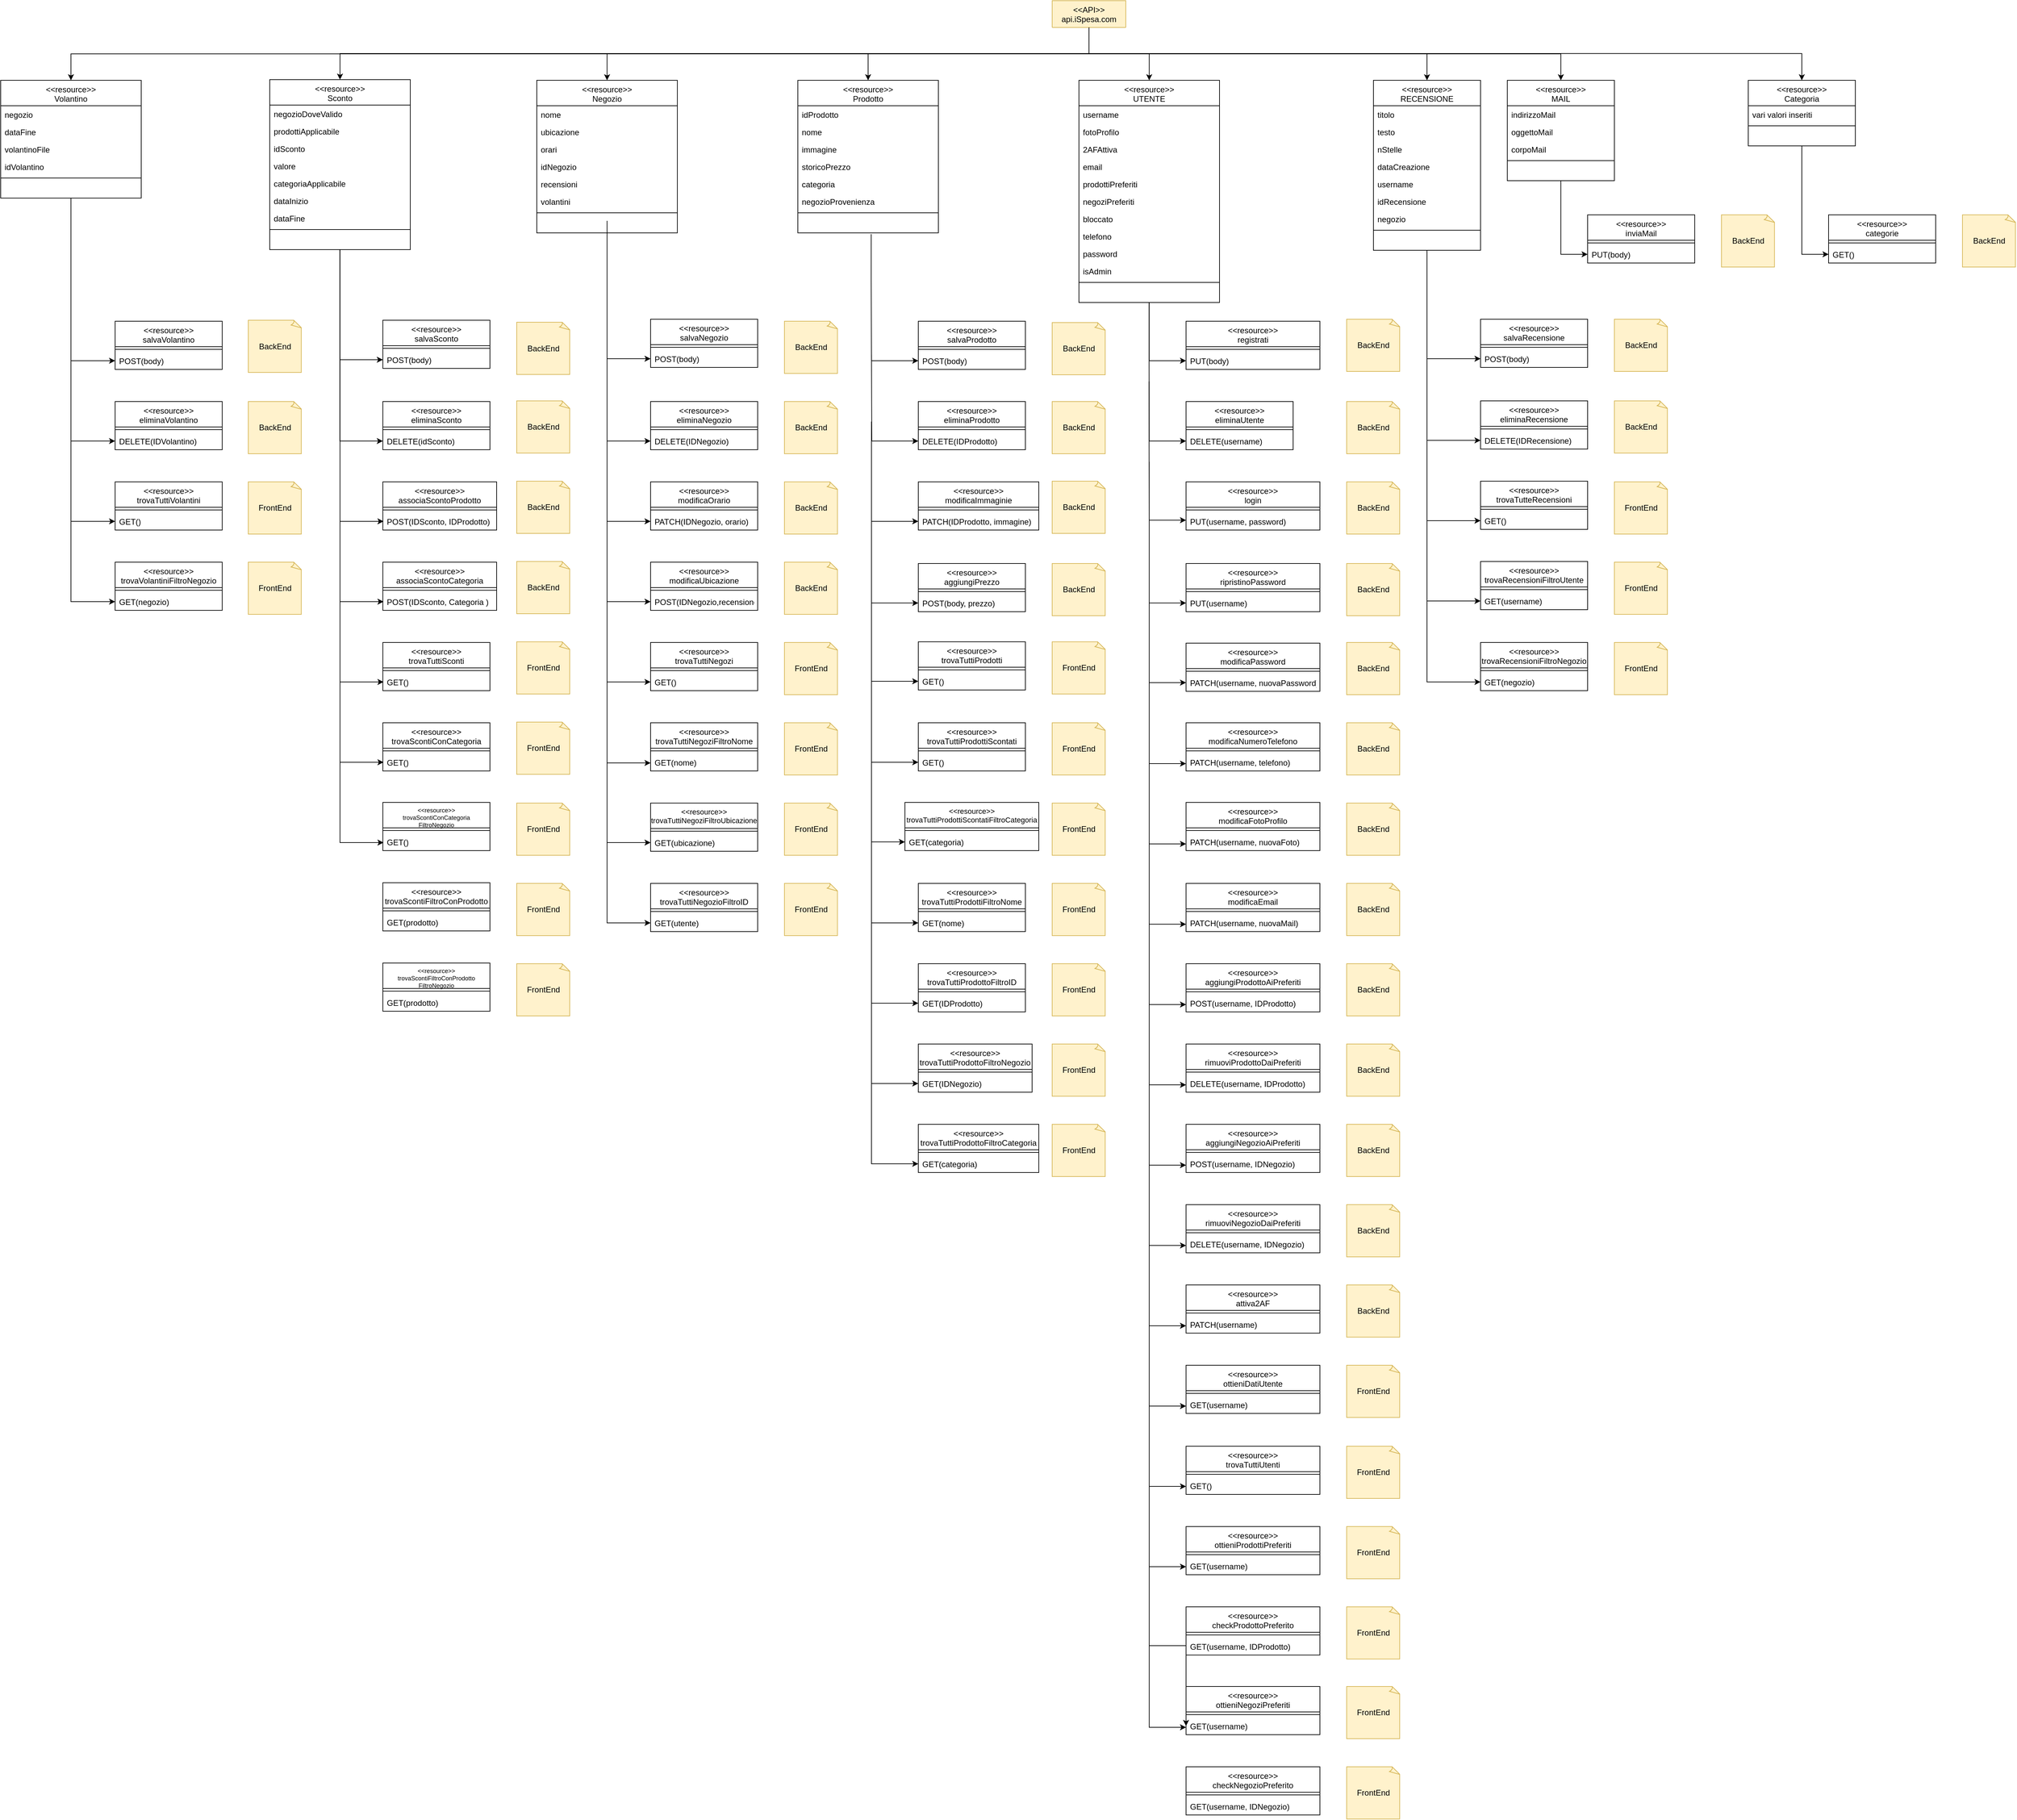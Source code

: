 <mxfile version="14.6.13" type="device"><diagram id="_862vTrFSodXhHTDiZU1" name="Pagina-1"><mxGraphModel dx="2029" dy="813" grid="1" gridSize="10" guides="1" tooltips="1" connect="1" arrows="1" fold="1" page="1" pageScale="1" pageWidth="1169" pageHeight="827" math="0" shadow="0"><root><mxCell id="0"/><mxCell id="1" parent="0"/><mxCell id="oDTb1s7yFBB89Jg6fHBy-37" style="edgeStyle=orthogonalEdgeStyle;rounded=0;orthogonalLoop=1;jettySize=auto;html=1;exitX=0.5;exitY=1;exitDx=0;exitDy=0;" parent="1" source="oDTb1s7yFBB89Jg6fHBy-2" target="oDTb1s7yFBB89Jg6fHBy-30" edge="1"><mxGeometry relative="1" as="geometry"/></mxCell><mxCell id="oDTb1s7yFBB89Jg6fHBy-112" style="edgeStyle=orthogonalEdgeStyle;rounded=0;orthogonalLoop=1;jettySize=auto;html=1;exitX=0.5;exitY=1;exitDx=0;exitDy=0;" parent="1" source="oDTb1s7yFBB89Jg6fHBy-2" target="oDTb1s7yFBB89Jg6fHBy-102" edge="1"><mxGeometry relative="1" as="geometry"/></mxCell><mxCell id="oDTb1s7yFBB89Jg6fHBy-240" style="edgeStyle=orthogonalEdgeStyle;rounded=0;orthogonalLoop=1;jettySize=auto;html=1;exitX=0.5;exitY=1;exitDx=0;exitDy=0;" parent="1" source="oDTb1s7yFBB89Jg6fHBy-2" target="oDTb1s7yFBB89Jg6fHBy-228" edge="1"><mxGeometry relative="1" as="geometry"/></mxCell><mxCell id="oDTb1s7yFBB89Jg6fHBy-305" style="edgeStyle=orthogonalEdgeStyle;rounded=0;orthogonalLoop=1;jettySize=auto;html=1;exitX=0.5;exitY=1;exitDx=0;exitDy=0;" parent="1" source="oDTb1s7yFBB89Jg6fHBy-2" target="oDTb1s7yFBB89Jg6fHBy-298" edge="1"><mxGeometry relative="1" as="geometry"/></mxCell><mxCell id="oDTb1s7yFBB89Jg6fHBy-373" style="edgeStyle=orthogonalEdgeStyle;rounded=0;orthogonalLoop=1;jettySize=auto;html=1;exitX=0.5;exitY=1;exitDx=0;exitDy=0;" parent="1" source="oDTb1s7yFBB89Jg6fHBy-2" target="oDTb1s7yFBB89Jg6fHBy-365" edge="1"><mxGeometry relative="1" as="geometry"/></mxCell><mxCell id="oDTb1s7yFBB89Jg6fHBy-440" style="edgeStyle=orthogonalEdgeStyle;rounded=0;orthogonalLoop=1;jettySize=auto;html=1;exitX=0.5;exitY=1;exitDx=0;exitDy=0;entryX=0.5;entryY=0;entryDx=0;entryDy=0;" parent="1" source="oDTb1s7yFBB89Jg6fHBy-2" target="oDTb1s7yFBB89Jg6fHBy-428" edge="1"><mxGeometry relative="1" as="geometry"/></mxCell><mxCell id="oDTb1s7yFBB89Jg6fHBy-2" value="&lt;&lt;API&gt;&gt;&#10;api.iSpesa.com" style="swimlane;fontStyle=0;align=center;verticalAlign=top;childLayout=stackLayout;horizontal=1;startSize=40;horizontalStack=0;resizeParent=1;resizeParentMax=0;resizeLast=0;collapsible=1;marginBottom=0;fillColor=#fff2cc;strokeColor=#d6b656;" parent="1" vertex="1" collapsed="1"><mxGeometry x="480" y="321" width="110" height="40" as="geometry"><mxRectangle x="480" y="321" width="160" height="92" as="alternateBounds"/></mxGeometry></mxCell><mxCell id="oDTb1s7yFBB89Jg6fHBy-3" value=" " style="text;strokeColor=#d6b656;fillColor=#fff2cc;align=left;verticalAlign=top;spacingLeft=4;spacingRight=4;overflow=hidden;rotatable=0;points=[[0,0.5],[1,0.5]];portConstraint=eastwest;" parent="oDTb1s7yFBB89Jg6fHBy-2" vertex="1"><mxGeometry y="40" width="110" height="26" as="geometry"/></mxCell><mxCell id="oDTb1s7yFBB89Jg6fHBy-5" value=" " style="text;strokeColor=#d6b656;fillColor=#fff2cc;align=left;verticalAlign=top;spacingLeft=4;spacingRight=4;overflow=hidden;rotatable=0;points=[[0,0.5],[1,0.5]];portConstraint=eastwest;" parent="oDTb1s7yFBB89Jg6fHBy-2" vertex="1"><mxGeometry y="66" width="110" height="26" as="geometry"/></mxCell><mxCell id="oDTb1s7yFBB89Jg6fHBy-9" value="&lt;&lt;resource&gt;&gt;&#10;MAIL" style="swimlane;fontStyle=0;align=center;verticalAlign=top;childLayout=stackLayout;horizontal=1;startSize=38;horizontalStack=0;resizeParent=1;resizeParentMax=0;resizeLast=0;collapsible=1;marginBottom=0;rounded=0;strokeColor=#000000;" parent="1" vertex="1"><mxGeometry x="1160" y="440" width="160" height="150" as="geometry"/></mxCell><mxCell id="oDTb1s7yFBB89Jg6fHBy-14" value="indirizzoMail" style="text;strokeColor=none;fillColor=none;align=left;verticalAlign=top;spacingLeft=4;spacingRight=4;overflow=hidden;rotatable=0;points=[[0,0.5],[1,0.5]];portConstraint=eastwest;" parent="oDTb1s7yFBB89Jg6fHBy-9" vertex="1"><mxGeometry y="38" width="160" height="26" as="geometry"/></mxCell><mxCell id="oDTb1s7yFBB89Jg6fHBy-27" value="oggettoMail" style="text;strokeColor=none;fillColor=none;align=left;verticalAlign=top;spacingLeft=4;spacingRight=4;overflow=hidden;rotatable=0;points=[[0,0.5],[1,0.5]];portConstraint=eastwest;" parent="oDTb1s7yFBB89Jg6fHBy-9" vertex="1"><mxGeometry y="64" width="160" height="26" as="geometry"/></mxCell><mxCell id="oDTb1s7yFBB89Jg6fHBy-28" value="corpoMail" style="text;strokeColor=none;fillColor=none;align=left;verticalAlign=top;spacingLeft=4;spacingRight=4;overflow=hidden;rotatable=0;points=[[0,0.5],[1,0.5]];portConstraint=eastwest;" parent="oDTb1s7yFBB89Jg6fHBy-9" vertex="1"><mxGeometry y="90" width="160" height="26" as="geometry"/></mxCell><mxCell id="oDTb1s7yFBB89Jg6fHBy-11" value="" style="line;strokeWidth=1;fillColor=none;align=left;verticalAlign=middle;spacingTop=-1;spacingLeft=3;spacingRight=3;rotatable=0;labelPosition=right;points=[];portConstraint=eastwest;" parent="oDTb1s7yFBB89Jg6fHBy-9" vertex="1"><mxGeometry y="116" width="160" height="8" as="geometry"/></mxCell><mxCell id="oDTb1s7yFBB89Jg6fHBy-10" value=" " style="text;strokeColor=none;fillColor=none;align=left;verticalAlign=top;spacingLeft=4;spacingRight=4;overflow=hidden;rotatable=0;points=[[0,0.5],[1,0.5]];portConstraint=eastwest;" parent="oDTb1s7yFBB89Jg6fHBy-9" vertex="1"><mxGeometry y="124" width="160" height="26" as="geometry"/></mxCell><mxCell id="oDTb1s7yFBB89Jg6fHBy-13" style="edgeStyle=orthogonalEdgeStyle;rounded=0;orthogonalLoop=1;jettySize=auto;html=1;exitX=0.5;exitY=1;exitDx=0;exitDy=0;entryX=0.5;entryY=0;entryDx=0;entryDy=0;" parent="1" source="oDTb1s7yFBB89Jg6fHBy-2" target="oDTb1s7yFBB89Jg6fHBy-9" edge="1"><mxGeometry relative="1" as="geometry"/></mxCell><mxCell id="oDTb1s7yFBB89Jg6fHBy-26" value="" style="endArrow=classic;html=1;edgeStyle=orthogonalEdgeStyle;rounded=0;exitX=0.5;exitY=1;exitDx=0;exitDy=0;exitPerimeter=0;" parent="1" source="oDTb1s7yFBB89Jg6fHBy-10" target="oDTb1s7yFBB89Jg6fHBy-57" edge="1"><mxGeometry width="50" height="50" relative="1" as="geometry"><mxPoint x="1430" y="609.5" as="sourcePoint"/><mxPoint x="1540.0" y="720.5" as="targetPoint"/></mxGeometry></mxCell><mxCell id="oDTb1s7yFBB89Jg6fHBy-29" value="BackEnd" style="whiteSpace=wrap;html=1;shape=mxgraph.basic.document;rounded=0;strokeColor=#d6b656;fillColor=#fff2cc;" parent="1" vertex="1"><mxGeometry x="1480" y="641" width="80" height="78" as="geometry"/></mxCell><mxCell id="oDTb1s7yFBB89Jg6fHBy-30" value="&lt;&lt;resource&gt;&gt;&#10;RECENSIONE" style="swimlane;fontStyle=0;align=center;verticalAlign=top;childLayout=stackLayout;horizontal=1;startSize=38;horizontalStack=0;resizeParent=1;resizeParentMax=0;resizeLast=0;collapsible=1;marginBottom=0;rounded=0;strokeColor=#000000;" parent="1" vertex="1"><mxGeometry x="960" y="440" width="160" height="254" as="geometry"/></mxCell><mxCell id="oDTb1s7yFBB89Jg6fHBy-31" value="titolo" style="text;strokeColor=none;fillColor=none;align=left;verticalAlign=top;spacingLeft=4;spacingRight=4;overflow=hidden;rotatable=0;points=[[0,0.5],[1,0.5]];portConstraint=eastwest;" parent="oDTb1s7yFBB89Jg6fHBy-30" vertex="1"><mxGeometry y="38" width="160" height="26" as="geometry"/></mxCell><mxCell id="oDTb1s7yFBB89Jg6fHBy-32" value="testo" style="text;strokeColor=none;fillColor=none;align=left;verticalAlign=top;spacingLeft=4;spacingRight=4;overflow=hidden;rotatable=0;points=[[0,0.5],[1,0.5]];portConstraint=eastwest;" parent="oDTb1s7yFBB89Jg6fHBy-30" vertex="1"><mxGeometry y="64" width="160" height="26" as="geometry"/></mxCell><mxCell id="oDTb1s7yFBB89Jg6fHBy-33" value="nStelle" style="text;strokeColor=none;fillColor=none;align=left;verticalAlign=top;spacingLeft=4;spacingRight=4;overflow=hidden;rotatable=0;points=[[0,0.5],[1,0.5]];portConstraint=eastwest;" parent="oDTb1s7yFBB89Jg6fHBy-30" vertex="1"><mxGeometry y="90" width="160" height="26" as="geometry"/></mxCell><mxCell id="oDTb1s7yFBB89Jg6fHBy-38" value="dataCreazione" style="text;strokeColor=none;fillColor=none;align=left;verticalAlign=top;spacingLeft=4;spacingRight=4;overflow=hidden;rotatable=0;points=[[0,0.5],[1,0.5]];portConstraint=eastwest;" parent="oDTb1s7yFBB89Jg6fHBy-30" vertex="1"><mxGeometry y="116" width="160" height="26" as="geometry"/></mxCell><mxCell id="oDTb1s7yFBB89Jg6fHBy-39" value="username" style="text;strokeColor=none;fillColor=none;align=left;verticalAlign=top;spacingLeft=4;spacingRight=4;overflow=hidden;rotatable=0;points=[[0,0.5],[1,0.5]];portConstraint=eastwest;" parent="oDTb1s7yFBB89Jg6fHBy-30" vertex="1"><mxGeometry y="142" width="160" height="26" as="geometry"/></mxCell><mxCell id="oDTb1s7yFBB89Jg6fHBy-40" value="idRecensione" style="text;strokeColor=none;fillColor=none;align=left;verticalAlign=top;spacingLeft=4;spacingRight=4;overflow=hidden;rotatable=0;points=[[0,0.5],[1,0.5]];portConstraint=eastwest;" parent="oDTb1s7yFBB89Jg6fHBy-30" vertex="1"><mxGeometry y="168" width="160" height="26" as="geometry"/></mxCell><mxCell id="oDTb1s7yFBB89Jg6fHBy-41" value="negozio" style="text;strokeColor=none;fillColor=none;align=left;verticalAlign=top;spacingLeft=4;spacingRight=4;overflow=hidden;rotatable=0;points=[[0,0.5],[1,0.5]];portConstraint=eastwest;" parent="oDTb1s7yFBB89Jg6fHBy-30" vertex="1"><mxGeometry y="194" width="160" height="26" as="geometry"/></mxCell><mxCell id="oDTb1s7yFBB89Jg6fHBy-34" value="" style="line;strokeWidth=1;fillColor=none;align=left;verticalAlign=middle;spacingTop=-1;spacingLeft=3;spacingRight=3;rotatable=0;labelPosition=right;points=[];portConstraint=eastwest;" parent="oDTb1s7yFBB89Jg6fHBy-30" vertex="1"><mxGeometry y="220" width="160" height="8" as="geometry"/></mxCell><mxCell id="oDTb1s7yFBB89Jg6fHBy-35" value=" " style="text;strokeColor=none;fillColor=none;align=left;verticalAlign=top;spacingLeft=4;spacingRight=4;overflow=hidden;rotatable=0;points=[[0,0.5],[1,0.5]];portConstraint=eastwest;" parent="oDTb1s7yFBB89Jg6fHBy-30" vertex="1"><mxGeometry y="228" width="160" height="26" as="geometry"/></mxCell><mxCell id="oDTb1s7yFBB89Jg6fHBy-52" value="&lt;&lt;resource&gt;&gt;&#10;inviaMail" style="swimlane;fontStyle=0;align=center;verticalAlign=top;childLayout=stackLayout;horizontal=1;startSize=38;horizontalStack=0;resizeParent=1;resizeParentMax=0;resizeLast=0;collapsible=1;marginBottom=0;rounded=0;strokeColor=#000000;" parent="1" vertex="1"><mxGeometry x="1280" y="641" width="160" height="72" as="geometry"/></mxCell><mxCell id="oDTb1s7yFBB89Jg6fHBy-56" value="" style="line;strokeWidth=1;fillColor=none;align=left;verticalAlign=middle;spacingTop=-1;spacingLeft=3;spacingRight=3;rotatable=0;labelPosition=right;points=[];portConstraint=eastwest;" parent="oDTb1s7yFBB89Jg6fHBy-52" vertex="1"><mxGeometry y="38" width="160" height="8" as="geometry"/></mxCell><mxCell id="oDTb1s7yFBB89Jg6fHBy-57" value="PUT(body)" style="text;strokeColor=none;fillColor=none;align=left;verticalAlign=top;spacingLeft=4;spacingRight=4;overflow=hidden;rotatable=0;points=[[0,0.5],[1,0.5]];portConstraint=eastwest;" parent="oDTb1s7yFBB89Jg6fHBy-52" vertex="1"><mxGeometry y="46" width="160" height="26" as="geometry"/></mxCell><mxCell id="oDTb1s7yFBB89Jg6fHBy-59" value="&lt;&lt;resource&gt;&gt;&#10;salvaRecensione" style="swimlane;fontStyle=0;align=center;verticalAlign=top;childLayout=stackLayout;horizontal=1;startSize=38;horizontalStack=0;resizeParent=1;resizeParentMax=0;resizeLast=0;collapsible=1;marginBottom=0;rounded=0;strokeColor=#000000;" parent="1" vertex="1"><mxGeometry x="1120" y="797" width="160" height="72" as="geometry"/></mxCell><mxCell id="oDTb1s7yFBB89Jg6fHBy-60" value="" style="line;strokeWidth=1;fillColor=none;align=left;verticalAlign=middle;spacingTop=-1;spacingLeft=3;spacingRight=3;rotatable=0;labelPosition=right;points=[];portConstraint=eastwest;" parent="oDTb1s7yFBB89Jg6fHBy-59" vertex="1"><mxGeometry y="38" width="160" height="8" as="geometry"/></mxCell><mxCell id="oDTb1s7yFBB89Jg6fHBy-61" value="POST(body)" style="text;strokeColor=none;fillColor=none;align=left;verticalAlign=top;spacingLeft=4;spacingRight=4;overflow=hidden;rotatable=0;points=[[0,0.5],[1,0.5]];portConstraint=eastwest;" parent="oDTb1s7yFBB89Jg6fHBy-59" vertex="1"><mxGeometry y="46" width="160" height="26" as="geometry"/></mxCell><mxCell id="oDTb1s7yFBB89Jg6fHBy-62" value="" style="endArrow=classic;html=1;edgeStyle=orthogonalEdgeStyle;rounded=0;exitX=0.5;exitY=1;exitDx=0;exitDy=0;entryX=0;entryY=0.5;entryDx=0;entryDy=0;" parent="1" source="oDTb1s7yFBB89Jg6fHBy-30" target="oDTb1s7yFBB89Jg6fHBy-61" edge="1"><mxGeometry width="50" height="50" relative="1" as="geometry"><mxPoint x="1040" y="734" as="sourcePoint"/><mxPoint x="1080" y="827.004" as="targetPoint"/><Array as="points"><mxPoint x="1040" y="856"/></Array></mxGeometry></mxCell><mxCell id="oDTb1s7yFBB89Jg6fHBy-63" value="&lt;&lt;resource&gt;&gt;&#10;eliminaRecensione" style="swimlane;fontStyle=0;align=center;verticalAlign=top;childLayout=stackLayout;horizontal=1;startSize=38;horizontalStack=0;resizeParent=1;resizeParentMax=0;resizeLast=0;collapsible=1;marginBottom=0;rounded=0;strokeColor=#000000;" parent="1" vertex="1"><mxGeometry x="1120" y="919" width="160" height="72" as="geometry"/></mxCell><mxCell id="oDTb1s7yFBB89Jg6fHBy-64" value="" style="line;strokeWidth=1;fillColor=none;align=left;verticalAlign=middle;spacingTop=-1;spacingLeft=3;spacingRight=3;rotatable=0;labelPosition=right;points=[];portConstraint=eastwest;" parent="oDTb1s7yFBB89Jg6fHBy-63" vertex="1"><mxGeometry y="38" width="160" height="8" as="geometry"/></mxCell><mxCell id="oDTb1s7yFBB89Jg6fHBy-65" value="DELETE(IDRecensione)" style="text;strokeColor=none;fillColor=none;align=left;verticalAlign=top;spacingLeft=4;spacingRight=4;overflow=hidden;rotatable=0;points=[[0,0.5],[1,0.5]];portConstraint=eastwest;" parent="oDTb1s7yFBB89Jg6fHBy-63" vertex="1"><mxGeometry y="46" width="160" height="26" as="geometry"/></mxCell><mxCell id="oDTb1s7yFBB89Jg6fHBy-66" value="" style="endArrow=classic;html=1;edgeStyle=orthogonalEdgeStyle;rounded=0;entryX=0;entryY=0.5;entryDx=0;entryDy=0;" parent="1" target="oDTb1s7yFBB89Jg6fHBy-65" edge="1"><mxGeometry width="50" height="50" relative="1" as="geometry"><mxPoint x="1040" y="810" as="sourcePoint"/><mxPoint x="1090" y="925" as="targetPoint"/><Array as="points"><mxPoint x="1040" y="827"/><mxPoint x="1040" y="929"/></Array></mxGeometry></mxCell><mxCell id="oDTb1s7yFBB89Jg6fHBy-67" value="&lt;&lt;resource&gt;&gt;&#10;trovaRecensioniFiltroUtente" style="swimlane;fontStyle=0;align=center;verticalAlign=top;childLayout=stackLayout;horizontal=1;startSize=38;horizontalStack=0;resizeParent=1;resizeParentMax=0;resizeLast=0;collapsible=1;marginBottom=0;rounded=0;strokeColor=#000000;" parent="1" vertex="1"><mxGeometry x="1120" y="1159" width="160" height="72" as="geometry"/></mxCell><mxCell id="oDTb1s7yFBB89Jg6fHBy-68" value="" style="line;strokeWidth=1;fillColor=none;align=left;verticalAlign=middle;spacingTop=-1;spacingLeft=3;spacingRight=3;rotatable=0;labelPosition=right;points=[];portConstraint=eastwest;" parent="oDTb1s7yFBB89Jg6fHBy-67" vertex="1"><mxGeometry y="38" width="160" height="8" as="geometry"/></mxCell><mxCell id="oDTb1s7yFBB89Jg6fHBy-69" value="GET(username)" style="text;strokeColor=none;fillColor=none;align=left;verticalAlign=top;spacingLeft=4;spacingRight=4;overflow=hidden;rotatable=0;points=[[0,0.5],[1,0.5]];portConstraint=eastwest;" parent="oDTb1s7yFBB89Jg6fHBy-67" vertex="1"><mxGeometry y="46" width="160" height="26" as="geometry"/></mxCell><mxCell id="oDTb1s7yFBB89Jg6fHBy-70" value="&lt;&lt;resource&gt;&gt;&#10;trovaRecensioniFiltroNegozio" style="swimlane;fontStyle=0;align=center;verticalAlign=top;childLayout=stackLayout;horizontal=1;startSize=38;horizontalStack=0;resizeParent=1;resizeParentMax=0;resizeLast=0;collapsible=1;marginBottom=0;rounded=0;strokeColor=#000000;" parent="1" vertex="1"><mxGeometry x="1120" y="1280" width="160" height="72" as="geometry"/></mxCell><mxCell id="oDTb1s7yFBB89Jg6fHBy-71" value="" style="line;strokeWidth=1;fillColor=none;align=left;verticalAlign=middle;spacingTop=-1;spacingLeft=3;spacingRight=3;rotatable=0;labelPosition=right;points=[];portConstraint=eastwest;" parent="oDTb1s7yFBB89Jg6fHBy-70" vertex="1"><mxGeometry y="38" width="160" height="8" as="geometry"/></mxCell><mxCell id="oDTb1s7yFBB89Jg6fHBy-72" value="GET(negozio)" style="text;strokeColor=none;fillColor=none;align=left;verticalAlign=top;spacingLeft=4;spacingRight=4;overflow=hidden;rotatable=0;points=[[0,0.5],[1,0.5]];portConstraint=eastwest;" parent="oDTb1s7yFBB89Jg6fHBy-70" vertex="1"><mxGeometry y="46" width="160" height="26" as="geometry"/></mxCell><mxCell id="oDTb1s7yFBB89Jg6fHBy-73" value="&lt;&lt;resource&gt;&gt;&#10;trovaTutteRecensioni" style="swimlane;fontStyle=0;align=center;verticalAlign=top;childLayout=stackLayout;horizontal=1;startSize=38;horizontalStack=0;resizeParent=1;resizeParentMax=0;resizeLast=0;collapsible=1;marginBottom=0;rounded=0;strokeColor=#000000;" parent="1" vertex="1"><mxGeometry x="1120" y="1039" width="160" height="72" as="geometry"/></mxCell><mxCell id="oDTb1s7yFBB89Jg6fHBy-74" value="" style="line;strokeWidth=1;fillColor=none;align=left;verticalAlign=middle;spacingTop=-1;spacingLeft=3;spacingRight=3;rotatable=0;labelPosition=right;points=[];portConstraint=eastwest;" parent="oDTb1s7yFBB89Jg6fHBy-73" vertex="1"><mxGeometry y="38" width="160" height="8" as="geometry"/></mxCell><mxCell id="oDTb1s7yFBB89Jg6fHBy-75" value="GET()" style="text;strokeColor=none;fillColor=none;align=left;verticalAlign=top;spacingLeft=4;spacingRight=4;overflow=hidden;rotatable=0;points=[[0,0.5],[1,0.5]];portConstraint=eastwest;" parent="oDTb1s7yFBB89Jg6fHBy-73" vertex="1"><mxGeometry y="46" width="160" height="26" as="geometry"/></mxCell><mxCell id="oDTb1s7yFBB89Jg6fHBy-79" value="BackEnd" style="whiteSpace=wrap;html=1;shape=mxgraph.basic.document;rounded=0;strokeColor=#d6b656;fillColor=#fff2cc;" parent="1" vertex="1"><mxGeometry x="1320" y="797" width="80" height="78" as="geometry"/></mxCell><mxCell id="oDTb1s7yFBB89Jg6fHBy-82" value="FrontEnd" style="whiteSpace=wrap;html=1;shape=mxgraph.basic.document;rounded=0;strokeColor=#d6b656;fillColor=#fff2cc;" parent="1" vertex="1"><mxGeometry x="1320" y="1040" width="80" height="78" as="geometry"/></mxCell><mxCell id="oDTb1s7yFBB89Jg6fHBy-83" value="FrontEnd" style="whiteSpace=wrap;html=1;shape=mxgraph.basic.document;rounded=0;strokeColor=#d6b656;fillColor=#fff2cc;" parent="1" vertex="1"><mxGeometry x="1320" y="1160" width="80" height="78" as="geometry"/></mxCell><mxCell id="oDTb1s7yFBB89Jg6fHBy-84" value="FrontEnd" style="whiteSpace=wrap;html=1;shape=mxgraph.basic.document;rounded=0;strokeColor=#d6b656;fillColor=#fff2cc;" parent="1" vertex="1"><mxGeometry x="1320" y="1280" width="80" height="78" as="geometry"/></mxCell><mxCell id="oDTb1s7yFBB89Jg6fHBy-100" value="BackEnd" style="whiteSpace=wrap;html=1;shape=mxgraph.basic.document;rounded=0;strokeColor=#d6b656;fillColor=#fff2cc;" parent="1" vertex="1"><mxGeometry x="1320" y="919" width="80" height="78" as="geometry"/></mxCell><mxCell id="oDTb1s7yFBB89Jg6fHBy-127" style="edgeStyle=orthogonalEdgeStyle;rounded=0;orthogonalLoop=1;jettySize=auto;html=1;exitX=0.5;exitY=1;exitDx=0;exitDy=0;entryX=0;entryY=0.5;entryDx=0;entryDy=0;" parent="1" source="oDTb1s7yFBB89Jg6fHBy-102" target="T9Zb_5xZ1w0fcIeMP3i6-50" edge="1"><mxGeometry relative="1" as="geometry"><mxPoint x="680" y="859" as="targetPoint"/></mxGeometry></mxCell><mxCell id="oDTb1s7yFBB89Jg6fHBy-102" value="&lt;&lt;resource&gt;&gt;&#10;UTENTE" style="swimlane;fontStyle=0;align=center;verticalAlign=top;childLayout=stackLayout;horizontal=1;startSize=38;horizontalStack=0;resizeParent=1;resizeParentMax=0;resizeLast=0;collapsible=1;marginBottom=0;rounded=0;strokeColor=#000000;" parent="1" vertex="1"><mxGeometry x="520" y="440" width="210" height="332" as="geometry"><mxRectangle x="576" y="462" width="110" height="38" as="alternateBounds"/></mxGeometry></mxCell><mxCell id="oDTb1s7yFBB89Jg6fHBy-113" value="username" style="text;align=left;verticalAlign=top;spacingLeft=4;spacingRight=4;overflow=hidden;rotatable=0;points=[[0,0.5],[1,0.5]];portConstraint=eastwest;" parent="oDTb1s7yFBB89Jg6fHBy-102" vertex="1"><mxGeometry y="38" width="210" height="26" as="geometry"/></mxCell><mxCell id="oDTb1s7yFBB89Jg6fHBy-114" value="fotoProfilo" style="text;align=left;verticalAlign=top;spacingLeft=4;spacingRight=4;overflow=hidden;rotatable=0;points=[[0,0.5],[1,0.5]];portConstraint=eastwest;" parent="oDTb1s7yFBB89Jg6fHBy-102" vertex="1"><mxGeometry y="64" width="210" height="26" as="geometry"/></mxCell><mxCell id="oDTb1s7yFBB89Jg6fHBy-115" value="2AFAttiva" style="text;align=left;verticalAlign=top;spacingLeft=4;spacingRight=4;overflow=hidden;rotatable=0;points=[[0,0.5],[1,0.5]];portConstraint=eastwest;" parent="oDTb1s7yFBB89Jg6fHBy-102" vertex="1"><mxGeometry y="90" width="210" height="26" as="geometry"/></mxCell><mxCell id="oDTb1s7yFBB89Jg6fHBy-116" value="email" style="text;align=left;verticalAlign=top;spacingLeft=4;spacingRight=4;overflow=hidden;rotatable=0;points=[[0,0.5],[1,0.5]];portConstraint=eastwest;" parent="oDTb1s7yFBB89Jg6fHBy-102" vertex="1"><mxGeometry y="116" width="210" height="26" as="geometry"/></mxCell><mxCell id="oDTb1s7yFBB89Jg6fHBy-119" value="prodottiPreferiti" style="text;align=left;verticalAlign=top;spacingLeft=4;spacingRight=4;overflow=hidden;rotatable=0;points=[[0,0.5],[1,0.5]];portConstraint=eastwest;" parent="oDTb1s7yFBB89Jg6fHBy-102" vertex="1"><mxGeometry y="142" width="210" height="26" as="geometry"/></mxCell><mxCell id="oDTb1s7yFBB89Jg6fHBy-120" value="negoziPreferiti" style="text;align=left;verticalAlign=top;spacingLeft=4;spacingRight=4;overflow=hidden;rotatable=0;points=[[0,0.5],[1,0.5]];portConstraint=eastwest;" parent="oDTb1s7yFBB89Jg6fHBy-102" vertex="1"><mxGeometry y="168" width="210" height="26" as="geometry"/></mxCell><mxCell id="oDTb1s7yFBB89Jg6fHBy-118" value="bloccato" style="text;align=left;verticalAlign=top;spacingLeft=4;spacingRight=4;overflow=hidden;rotatable=0;points=[[0,0.5],[1,0.5]];portConstraint=eastwest;" parent="oDTb1s7yFBB89Jg6fHBy-102" vertex="1"><mxGeometry y="194" width="210" height="26" as="geometry"/></mxCell><mxCell id="Ss8l-gxClGNt_UzmiCBU-7" value="telefono" style="text;align=left;verticalAlign=top;spacingLeft=4;spacingRight=4;overflow=hidden;rotatable=0;points=[[0,0.5],[1,0.5]];portConstraint=eastwest;" parent="oDTb1s7yFBB89Jg6fHBy-102" vertex="1"><mxGeometry y="220" width="210" height="26" as="geometry"/></mxCell><mxCell id="T9Zb_5xZ1w0fcIeMP3i6-1" value="password" style="text;align=left;verticalAlign=top;spacingLeft=4;spacingRight=4;overflow=hidden;rotatable=0;points=[[0,0.5],[1,0.5]];portConstraint=eastwest;" parent="oDTb1s7yFBB89Jg6fHBy-102" vertex="1"><mxGeometry y="246" width="210" height="26" as="geometry"/></mxCell><mxCell id="oDTb1s7yFBB89Jg6fHBy-117" value="isAdmin" style="text;align=left;verticalAlign=top;spacingLeft=4;spacingRight=4;overflow=hidden;rotatable=0;points=[[0,0.5],[1,0.5]];portConstraint=eastwest;" parent="oDTb1s7yFBB89Jg6fHBy-102" vertex="1"><mxGeometry y="272" width="210" height="26" as="geometry"/></mxCell><mxCell id="oDTb1s7yFBB89Jg6fHBy-110" value="" style="line;strokeWidth=1;fillColor=none;align=left;verticalAlign=middle;spacingTop=-1;spacingLeft=3;spacingRight=3;rotatable=0;labelPosition=right;points=[];portConstraint=eastwest;" parent="oDTb1s7yFBB89Jg6fHBy-102" vertex="1"><mxGeometry y="298" width="210" height="8" as="geometry"/></mxCell><mxCell id="oDTb1s7yFBB89Jg6fHBy-111" value=" " style="text;strokeColor=none;fillColor=none;align=left;verticalAlign=top;spacingLeft=4;spacingRight=4;overflow=hidden;rotatable=0;points=[[0,0.5],[1,0.5]];portConstraint=eastwest;" parent="oDTb1s7yFBB89Jg6fHBy-102" vertex="1"><mxGeometry y="306" width="210" height="26" as="geometry"/></mxCell><mxCell id="oDTb1s7yFBB89Jg6fHBy-128" value="BackEnd" style="whiteSpace=wrap;html=1;shape=mxgraph.basic.document;rounded=0;strokeColor=#d6b656;fillColor=#fff2cc;" parent="1" vertex="1"><mxGeometry x="920" y="797" width="80" height="78" as="geometry"/></mxCell><mxCell id="oDTb1s7yFBB89Jg6fHBy-129" value="&lt;&lt;resource&gt;&gt;&#10;eliminaUtente" style="swimlane;fontStyle=0;align=center;verticalAlign=top;childLayout=stackLayout;horizontal=1;startSize=38;horizontalStack=0;resizeParent=1;resizeParentMax=0;resizeLast=0;collapsible=1;marginBottom=0;rounded=0;strokeColor=#000000;" parent="1" vertex="1"><mxGeometry x="680" y="920" width="160" height="72" as="geometry"/></mxCell><mxCell id="oDTb1s7yFBB89Jg6fHBy-130" value="" style="line;strokeWidth=1;fillColor=none;align=left;verticalAlign=middle;spacingTop=-1;spacingLeft=3;spacingRight=3;rotatable=0;labelPosition=right;points=[];portConstraint=eastwest;" parent="oDTb1s7yFBB89Jg6fHBy-129" vertex="1"><mxGeometry y="38" width="160" height="8" as="geometry"/></mxCell><mxCell id="oDTb1s7yFBB89Jg6fHBy-131" value="DELETE(username)" style="text;strokeColor=none;fillColor=none;align=left;verticalAlign=top;spacingLeft=4;spacingRight=4;overflow=hidden;rotatable=0;points=[[0,0.5],[1,0.5]];portConstraint=eastwest;" parent="oDTb1s7yFBB89Jg6fHBy-129" vertex="1"><mxGeometry y="46" width="160" height="26" as="geometry"/></mxCell><mxCell id="oDTb1s7yFBB89Jg6fHBy-132" value="BackEnd" style="whiteSpace=wrap;html=1;shape=mxgraph.basic.document;rounded=0;strokeColor=#d6b656;fillColor=#fff2cc;" parent="1" vertex="1"><mxGeometry x="920" y="920" width="80" height="78" as="geometry"/></mxCell><mxCell id="oDTb1s7yFBB89Jg6fHBy-133" value="&lt;&lt;resource&gt;&gt;&#10;login" style="swimlane;fontStyle=0;align=center;verticalAlign=top;childLayout=stackLayout;horizontal=1;startSize=38;horizontalStack=0;resizeParent=1;resizeParentMax=0;resizeLast=0;collapsible=1;marginBottom=0;rounded=0;strokeColor=#000000;" parent="1" vertex="1"><mxGeometry x="680" y="1040" width="200" height="72" as="geometry"/></mxCell><mxCell id="oDTb1s7yFBB89Jg6fHBy-134" value="" style="line;strokeWidth=1;fillColor=none;align=left;verticalAlign=middle;spacingTop=-1;spacingLeft=3;spacingRight=3;rotatable=0;labelPosition=right;points=[];portConstraint=eastwest;" parent="oDTb1s7yFBB89Jg6fHBy-133" vertex="1"><mxGeometry y="38" width="200" height="8" as="geometry"/></mxCell><mxCell id="oDTb1s7yFBB89Jg6fHBy-135" value="PUT(username, password)" style="text;strokeColor=none;fillColor=none;align=left;verticalAlign=top;spacingLeft=4;spacingRight=4;overflow=hidden;rotatable=0;points=[[0,0.5],[1,0.5]];portConstraint=eastwest;" parent="oDTb1s7yFBB89Jg6fHBy-133" vertex="1"><mxGeometry y="46" width="200" height="26" as="geometry"/></mxCell><mxCell id="oDTb1s7yFBB89Jg6fHBy-138" value="BackEnd" style="whiteSpace=wrap;html=1;shape=mxgraph.basic.document;rounded=0;strokeColor=#d6b656;fillColor=#fff2cc;" parent="1" vertex="1"><mxGeometry x="920" y="1040" width="80" height="78" as="geometry"/></mxCell><mxCell id="oDTb1s7yFBB89Jg6fHBy-139" value="&lt;&lt;resource&gt;&gt;&#10;ripristinoPassword" style="swimlane;fontStyle=0;align=center;verticalAlign=top;childLayout=stackLayout;horizontal=1;startSize=38;horizontalStack=0;resizeParent=1;resizeParentMax=0;resizeLast=0;collapsible=1;marginBottom=0;rounded=0;strokeColor=#000000;" parent="1" vertex="1"><mxGeometry x="680" y="1162" width="200" height="72" as="geometry"/></mxCell><mxCell id="oDTb1s7yFBB89Jg6fHBy-140" value="" style="line;strokeWidth=1;fillColor=none;align=left;verticalAlign=middle;spacingTop=-1;spacingLeft=3;spacingRight=3;rotatable=0;labelPosition=right;points=[];portConstraint=eastwest;" parent="oDTb1s7yFBB89Jg6fHBy-139" vertex="1"><mxGeometry y="38" width="200" height="8" as="geometry"/></mxCell><mxCell id="oDTb1s7yFBB89Jg6fHBy-141" value="PUT(username)" style="text;strokeColor=none;fillColor=none;align=left;verticalAlign=top;spacingLeft=4;spacingRight=4;overflow=hidden;rotatable=0;points=[[0,0.5],[1,0.5]];portConstraint=eastwest;" parent="oDTb1s7yFBB89Jg6fHBy-139" vertex="1"><mxGeometry y="46" width="200" height="26" as="geometry"/></mxCell><mxCell id="oDTb1s7yFBB89Jg6fHBy-142" value="FrontEnd" style="whiteSpace=wrap;html=1;shape=mxgraph.basic.document;rounded=0;strokeColor=#d6b656;fillColor=#fff2cc;" parent="1" vertex="1"><mxGeometry x="920" y="2840" width="80" height="78" as="geometry"/></mxCell><mxCell id="oDTb1s7yFBB89Jg6fHBy-146" value="BackEnd" style="whiteSpace=wrap;html=1;shape=mxgraph.basic.document;rounded=0;strokeColor=#d6b656;fillColor=#fff2cc;" parent="1" vertex="1"><mxGeometry x="920" y="1162" width="80" height="78" as="geometry"/></mxCell><mxCell id="oDTb1s7yFBB89Jg6fHBy-150" value="BackEnd" style="whiteSpace=wrap;html=1;shape=mxgraph.basic.document;rounded=0;strokeColor=#d6b656;fillColor=#fff2cc;" parent="1" vertex="1"><mxGeometry x="920" y="1280" width="80" height="78" as="geometry"/></mxCell><mxCell id="oDTb1s7yFBB89Jg6fHBy-154" value="BackEnd" style="whiteSpace=wrap;html=1;shape=mxgraph.basic.document;rounded=0;strokeColor=#d6b656;fillColor=#fff2cc;" parent="1" vertex="1"><mxGeometry x="920" y="1400" width="80" height="78" as="geometry"/></mxCell><mxCell id="oDTb1s7yFBB89Jg6fHBy-155" value="&lt;&lt;resource&gt;&gt;&#10;modificaPassword" style="swimlane;fontStyle=0;align=center;verticalAlign=top;childLayout=stackLayout;horizontal=1;startSize=38;horizontalStack=0;resizeParent=1;resizeParentMax=0;resizeLast=0;collapsible=1;marginBottom=0;rounded=0;strokeColor=#000000;" parent="1" vertex="1"><mxGeometry x="680" y="1281" width="200" height="72" as="geometry"/></mxCell><mxCell id="oDTb1s7yFBB89Jg6fHBy-156" value="" style="line;strokeWidth=1;fillColor=none;align=left;verticalAlign=middle;spacingTop=-1;spacingLeft=3;spacingRight=3;rotatable=0;labelPosition=right;points=[];portConstraint=eastwest;" parent="oDTb1s7yFBB89Jg6fHBy-155" vertex="1"><mxGeometry y="38" width="200" height="8" as="geometry"/></mxCell><mxCell id="oDTb1s7yFBB89Jg6fHBy-157" value="PATCH(username, nuovaPassword)" style="text;strokeColor=none;fillColor=none;align=left;verticalAlign=top;spacingLeft=4;spacingRight=4;overflow=hidden;rotatable=0;points=[[0,0.5],[1,0.5]];portConstraint=eastwest;" parent="oDTb1s7yFBB89Jg6fHBy-155" vertex="1"><mxGeometry y="46" width="200" height="26" as="geometry"/></mxCell><mxCell id="oDTb1s7yFBB89Jg6fHBy-158" value="BackEnd" style="whiteSpace=wrap;html=1;shape=mxgraph.basic.document;rounded=0;strokeColor=#d6b656;fillColor=#fff2cc;" parent="1" vertex="1"><mxGeometry x="920" y="1520" width="80" height="78" as="geometry"/></mxCell><mxCell id="oDTb1s7yFBB89Jg6fHBy-159" value="&lt;&lt;resource&gt;&gt;&#10;modificaNumeroTelefono" style="swimlane;fontStyle=0;align=center;verticalAlign=top;childLayout=stackLayout;horizontal=1;startSize=38;horizontalStack=0;resizeParent=1;resizeParentMax=0;resizeLast=0;collapsible=1;marginBottom=0;rounded=0;strokeColor=#000000;" parent="1" vertex="1"><mxGeometry x="680" y="1400" width="200" height="72" as="geometry"/></mxCell><mxCell id="oDTb1s7yFBB89Jg6fHBy-160" value="" style="line;strokeWidth=1;fillColor=none;align=left;verticalAlign=middle;spacingTop=-1;spacingLeft=3;spacingRight=3;rotatable=0;labelPosition=right;points=[];portConstraint=eastwest;" parent="oDTb1s7yFBB89Jg6fHBy-159" vertex="1"><mxGeometry y="38" width="200" height="8" as="geometry"/></mxCell><mxCell id="oDTb1s7yFBB89Jg6fHBy-161" value="PATCH(username, telefono)" style="text;strokeColor=none;fillColor=none;align=left;verticalAlign=top;spacingLeft=4;spacingRight=4;overflow=hidden;rotatable=0;points=[[0,0.5],[1,0.5]];portConstraint=eastwest;" parent="oDTb1s7yFBB89Jg6fHBy-159" vertex="1"><mxGeometry y="46" width="200" height="26" as="geometry"/></mxCell><mxCell id="oDTb1s7yFBB89Jg6fHBy-162" value="BackEnd" style="whiteSpace=wrap;html=1;shape=mxgraph.basic.document;rounded=0;strokeColor=#d6b656;fillColor=#fff2cc;" parent="1" vertex="1"><mxGeometry x="920" y="1640" width="80" height="78" as="geometry"/></mxCell><mxCell id="oDTb1s7yFBB89Jg6fHBy-163" value="&lt;&lt;resource&gt;&gt;&#10;modificaFotoProfilo" style="swimlane;fontStyle=0;align=center;verticalAlign=top;childLayout=stackLayout;horizontal=1;startSize=38;horizontalStack=0;resizeParent=1;resizeParentMax=0;resizeLast=0;collapsible=1;marginBottom=0;rounded=0;strokeColor=#000000;" parent="1" vertex="1"><mxGeometry x="680" y="1519" width="200" height="72" as="geometry"/></mxCell><mxCell id="oDTb1s7yFBB89Jg6fHBy-164" value="" style="line;strokeWidth=1;fillColor=none;align=left;verticalAlign=middle;spacingTop=-1;spacingLeft=3;spacingRight=3;rotatable=0;labelPosition=right;points=[];portConstraint=eastwest;" parent="oDTb1s7yFBB89Jg6fHBy-163" vertex="1"><mxGeometry y="38" width="200" height="8" as="geometry"/></mxCell><mxCell id="oDTb1s7yFBB89Jg6fHBy-165" value="PATCH(username, nuovaFoto)" style="text;strokeColor=none;fillColor=none;align=left;verticalAlign=top;spacingLeft=4;spacingRight=4;overflow=hidden;rotatable=0;points=[[0,0.5],[1,0.5]];portConstraint=eastwest;" parent="oDTb1s7yFBB89Jg6fHBy-163" vertex="1"><mxGeometry y="46" width="200" height="26" as="geometry"/></mxCell><mxCell id="oDTb1s7yFBB89Jg6fHBy-166" value="BackEnd" style="whiteSpace=wrap;html=1;shape=mxgraph.basic.document;rounded=0;strokeColor=#d6b656;fillColor=#fff2cc;" parent="1" vertex="1"><mxGeometry x="920" y="1760" width="80" height="78" as="geometry"/></mxCell><mxCell id="oDTb1s7yFBB89Jg6fHBy-167" value="&lt;&lt;resource&gt;&gt;&#10;ottieniDatiUtente" style="swimlane;fontStyle=0;align=center;verticalAlign=top;childLayout=stackLayout;horizontal=1;startSize=38;horizontalStack=0;resizeParent=1;resizeParentMax=0;resizeLast=0;collapsible=1;marginBottom=0;rounded=0;strokeColor=#000000;" parent="1" vertex="1"><mxGeometry x="680" y="2360" width="200" height="72" as="geometry"/></mxCell><mxCell id="oDTb1s7yFBB89Jg6fHBy-168" value="" style="line;strokeWidth=1;fillColor=none;align=left;verticalAlign=middle;spacingTop=-1;spacingLeft=3;spacingRight=3;rotatable=0;labelPosition=right;points=[];portConstraint=eastwest;" parent="oDTb1s7yFBB89Jg6fHBy-167" vertex="1"><mxGeometry y="38" width="200" height="8" as="geometry"/></mxCell><mxCell id="oDTb1s7yFBB89Jg6fHBy-169" value="GET(username)" style="text;strokeColor=none;fillColor=none;align=left;verticalAlign=top;spacingLeft=4;spacingRight=4;overflow=hidden;rotatable=0;points=[[0,0.5],[1,0.5]];portConstraint=eastwest;" parent="oDTb1s7yFBB89Jg6fHBy-167" vertex="1"><mxGeometry y="46" width="200" height="26" as="geometry"/></mxCell><mxCell id="oDTb1s7yFBB89Jg6fHBy-170" value="FrontEnd" style="whiteSpace=wrap;html=1;shape=mxgraph.basic.document;rounded=0;strokeColor=#d6b656;fillColor=#fff2cc;" parent="1" vertex="1"><mxGeometry x="920" y="2481" width="80" height="78" as="geometry"/></mxCell><mxCell id="oDTb1s7yFBB89Jg6fHBy-171" value="&lt;&lt;resource&gt;&gt;&#10;trovaTuttiUtenti" style="swimlane;fontStyle=0;align=center;verticalAlign=top;childLayout=stackLayout;horizontal=1;startSize=38;horizontalStack=0;resizeParent=1;resizeParentMax=0;resizeLast=0;collapsible=1;marginBottom=0;rounded=0;strokeColor=#000000;" parent="1" vertex="1"><mxGeometry x="680" y="2481" width="200" height="72" as="geometry"/></mxCell><mxCell id="oDTb1s7yFBB89Jg6fHBy-172" value="" style="line;strokeWidth=1;fillColor=none;align=left;verticalAlign=middle;spacingTop=-1;spacingLeft=3;spacingRight=3;rotatable=0;labelPosition=right;points=[];portConstraint=eastwest;" parent="oDTb1s7yFBB89Jg6fHBy-171" vertex="1"><mxGeometry y="38" width="200" height="8" as="geometry"/></mxCell><mxCell id="oDTb1s7yFBB89Jg6fHBy-173" value="GET()" style="text;strokeColor=none;fillColor=none;align=left;verticalAlign=top;spacingLeft=4;spacingRight=4;overflow=hidden;rotatable=0;points=[[0,0.5],[1,0.5]];portConstraint=eastwest;" parent="oDTb1s7yFBB89Jg6fHBy-171" vertex="1"><mxGeometry y="46" width="200" height="26" as="geometry"/></mxCell><mxCell id="oDTb1s7yFBB89Jg6fHBy-174" value="FrontEnd" style="whiteSpace=wrap;html=1;shape=mxgraph.basic.document;rounded=0;strokeColor=#d6b656;fillColor=#fff2cc;" parent="1" vertex="1"><mxGeometry x="920" y="2601" width="80" height="78" as="geometry"/></mxCell><mxCell id="oDTb1s7yFBB89Jg6fHBy-178" value="FrontEnd" style="whiteSpace=wrap;html=1;shape=mxgraph.basic.document;rounded=0;strokeColor=#d6b656;fillColor=#fff2cc;" parent="1" vertex="1"><mxGeometry x="920" y="2721" width="80" height="78" as="geometry"/></mxCell><mxCell id="oDTb1s7yFBB89Jg6fHBy-183" value="&lt;&lt;resource&gt;&gt;&#10;aggiungiProdottoAiPreferiti" style="swimlane;fontStyle=0;align=center;verticalAlign=top;childLayout=stackLayout;horizontal=1;startSize=38;horizontalStack=0;resizeParent=1;resizeParentMax=0;resizeLast=0;collapsible=1;marginBottom=0;rounded=0;strokeColor=#000000;" parent="1" vertex="1"><mxGeometry x="680" y="1760" width="200" height="72" as="geometry"/></mxCell><mxCell id="oDTb1s7yFBB89Jg6fHBy-184" value="" style="line;strokeWidth=1;fillColor=none;align=left;verticalAlign=middle;spacingTop=-1;spacingLeft=3;spacingRight=3;rotatable=0;labelPosition=right;points=[];portConstraint=eastwest;" parent="oDTb1s7yFBB89Jg6fHBy-183" vertex="1"><mxGeometry y="38" width="200" height="8" as="geometry"/></mxCell><mxCell id="oDTb1s7yFBB89Jg6fHBy-185" value="POST(username, IDProdotto)" style="text;strokeColor=none;fillColor=none;align=left;verticalAlign=top;spacingLeft=4;spacingRight=4;overflow=hidden;rotatable=0;points=[[0,0.5],[1,0.5]];portConstraint=eastwest;" parent="oDTb1s7yFBB89Jg6fHBy-183" vertex="1"><mxGeometry y="46" width="200" height="26" as="geometry"/></mxCell><mxCell id="oDTb1s7yFBB89Jg6fHBy-186" value="BackEnd" style="whiteSpace=wrap;html=1;shape=mxgraph.basic.document;rounded=0;strokeColor=#d6b656;fillColor=#fff2cc;" parent="1" vertex="1"><mxGeometry x="920" y="1880" width="80" height="78" as="geometry"/></mxCell><mxCell id="oDTb1s7yFBB89Jg6fHBy-187" value="&lt;&lt;resource&gt;&gt;&#10;rimuoviProdottoDaiPreferiti" style="swimlane;fontStyle=0;align=center;verticalAlign=top;childLayout=stackLayout;horizontal=1;startSize=38;horizontalStack=0;resizeParent=1;resizeParentMax=0;resizeLast=0;collapsible=1;marginBottom=0;rounded=0;strokeColor=#000000;" parent="1" vertex="1"><mxGeometry x="680" y="1880" width="200" height="72" as="geometry"/></mxCell><mxCell id="oDTb1s7yFBB89Jg6fHBy-188" value="" style="line;strokeWidth=1;fillColor=none;align=left;verticalAlign=middle;spacingTop=-1;spacingLeft=3;spacingRight=3;rotatable=0;labelPosition=right;points=[];portConstraint=eastwest;" parent="oDTb1s7yFBB89Jg6fHBy-187" vertex="1"><mxGeometry y="38" width="200" height="8" as="geometry"/></mxCell><mxCell id="oDTb1s7yFBB89Jg6fHBy-189" value="DELETE(username, IDProdotto)" style="text;strokeColor=none;fillColor=none;align=left;verticalAlign=top;spacingLeft=4;spacingRight=4;overflow=hidden;rotatable=0;points=[[0,0.5],[1,0.5]];portConstraint=eastwest;" parent="oDTb1s7yFBB89Jg6fHBy-187" vertex="1"><mxGeometry y="46" width="200" height="26" as="geometry"/></mxCell><mxCell id="oDTb1s7yFBB89Jg6fHBy-190" value="BackEnd" style="whiteSpace=wrap;html=1;shape=mxgraph.basic.document;rounded=0;strokeColor=#d6b656;fillColor=#fff2cc;" parent="1" vertex="1"><mxGeometry x="920" y="2000" width="80" height="78" as="geometry"/></mxCell><mxCell id="oDTb1s7yFBB89Jg6fHBy-191" value="&lt;&lt;resource&gt;&gt;&#10;aggiungiNegozioAiPreferiti" style="swimlane;fontStyle=0;align=center;verticalAlign=top;childLayout=stackLayout;horizontal=1;startSize=38;horizontalStack=0;resizeParent=1;resizeParentMax=0;resizeLast=0;collapsible=1;marginBottom=0;rounded=0;strokeColor=#000000;" parent="1" vertex="1"><mxGeometry x="680" y="2000" width="200" height="72" as="geometry"/></mxCell><mxCell id="oDTb1s7yFBB89Jg6fHBy-192" value="" style="line;strokeWidth=1;fillColor=none;align=left;verticalAlign=middle;spacingTop=-1;spacingLeft=3;spacingRight=3;rotatable=0;labelPosition=right;points=[];portConstraint=eastwest;" parent="oDTb1s7yFBB89Jg6fHBy-191" vertex="1"><mxGeometry y="38" width="200" height="8" as="geometry"/></mxCell><mxCell id="oDTb1s7yFBB89Jg6fHBy-193" value="POST(username, IDNegozio)" style="text;strokeColor=none;fillColor=none;align=left;verticalAlign=top;spacingLeft=4;spacingRight=4;overflow=hidden;rotatable=0;points=[[0,0.5],[1,0.5]];portConstraint=eastwest;" parent="oDTb1s7yFBB89Jg6fHBy-191" vertex="1"><mxGeometry y="46" width="200" height="26" as="geometry"/></mxCell><mxCell id="oDTb1s7yFBB89Jg6fHBy-194" value="BackEnd" style="whiteSpace=wrap;html=1;shape=mxgraph.basic.document;rounded=0;strokeColor=#d6b656;fillColor=#fff2cc;" parent="1" vertex="1"><mxGeometry x="920" y="2120" width="80" height="78" as="geometry"/></mxCell><mxCell id="oDTb1s7yFBB89Jg6fHBy-195" value="&lt;&lt;resource&gt;&gt;&#10;rimuoviNegozioDaiPreferiti" style="swimlane;fontStyle=0;align=center;verticalAlign=top;childLayout=stackLayout;horizontal=1;startSize=38;horizontalStack=0;resizeParent=1;resizeParentMax=0;resizeLast=0;collapsible=1;marginBottom=0;rounded=0;strokeColor=#000000;" parent="1" vertex="1"><mxGeometry x="680" y="2120" width="200" height="72" as="geometry"/></mxCell><mxCell id="oDTb1s7yFBB89Jg6fHBy-196" value="" style="line;strokeWidth=1;fillColor=none;align=left;verticalAlign=middle;spacingTop=-1;spacingLeft=3;spacingRight=3;rotatable=0;labelPosition=right;points=[];portConstraint=eastwest;" parent="oDTb1s7yFBB89Jg6fHBy-195" vertex="1"><mxGeometry y="38" width="200" height="8" as="geometry"/></mxCell><mxCell id="oDTb1s7yFBB89Jg6fHBy-197" value="DELETE(username, IDNegozio)" style="text;strokeColor=none;fillColor=none;align=left;verticalAlign=top;spacingLeft=4;spacingRight=4;overflow=hidden;rotatable=0;points=[[0,0.5],[1,0.5]];portConstraint=eastwest;" parent="oDTb1s7yFBB89Jg6fHBy-195" vertex="1"><mxGeometry y="46" width="200" height="26" as="geometry"/></mxCell><mxCell id="oDTb1s7yFBB89Jg6fHBy-198" value="FrontEnd" style="whiteSpace=wrap;html=1;shape=mxgraph.basic.document;rounded=0;strokeColor=#d6b656;fillColor=#fff2cc;" parent="1" vertex="1"><mxGeometry x="920" y="2360" width="80" height="78" as="geometry"/></mxCell><mxCell id="oDTb1s7yFBB89Jg6fHBy-199" value="FrontEnd" style="whiteSpace=wrap;html=1;shape=mxgraph.basic.document;rounded=0;strokeColor=#d6b656;fillColor=#fff2cc;" parent="1" vertex="1"><mxGeometry x="920" y="2960" width="80" height="78" as="geometry"/></mxCell><mxCell id="oDTb1s7yFBB89Jg6fHBy-200" value="&lt;&lt;resource&gt;&gt;&#10;ottieniProdottiPreferiti" style="swimlane;fontStyle=0;align=center;verticalAlign=top;childLayout=stackLayout;horizontal=1;startSize=38;horizontalStack=0;resizeParent=1;resizeParentMax=0;resizeLast=0;collapsible=1;marginBottom=0;rounded=0;strokeColor=#000000;" parent="1" vertex="1"><mxGeometry x="680" y="2601" width="200" height="72" as="geometry"/></mxCell><mxCell id="oDTb1s7yFBB89Jg6fHBy-201" value="" style="line;strokeWidth=1;fillColor=none;align=left;verticalAlign=middle;spacingTop=-1;spacingLeft=3;spacingRight=3;rotatable=0;labelPosition=right;points=[];portConstraint=eastwest;" parent="oDTb1s7yFBB89Jg6fHBy-200" vertex="1"><mxGeometry y="38" width="200" height="8" as="geometry"/></mxCell><mxCell id="oDTb1s7yFBB89Jg6fHBy-202" value="GET(username)" style="text;strokeColor=none;fillColor=none;align=left;verticalAlign=top;spacingLeft=4;spacingRight=4;overflow=hidden;rotatable=0;points=[[0,0.5],[1,0.5]];portConstraint=eastwest;" parent="oDTb1s7yFBB89Jg6fHBy-200" vertex="1"><mxGeometry y="46" width="200" height="26" as="geometry"/></mxCell><mxCell id="oDTb1s7yFBB89Jg6fHBy-204" value="&lt;&lt;resource&gt;&gt;&#10;ottieniNegoziPreferiti" style="swimlane;fontStyle=0;align=center;verticalAlign=top;childLayout=stackLayout;horizontal=1;startSize=38;horizontalStack=0;resizeParent=1;resizeParentMax=0;resizeLast=0;collapsible=1;marginBottom=0;rounded=0;strokeColor=#000000;" parent="1" vertex="1"><mxGeometry x="680" y="2840" width="200" height="72" as="geometry"/></mxCell><mxCell id="oDTb1s7yFBB89Jg6fHBy-205" value="" style="line;strokeWidth=1;fillColor=none;align=left;verticalAlign=middle;spacingTop=-1;spacingLeft=3;spacingRight=3;rotatable=0;labelPosition=right;points=[];portConstraint=eastwest;" parent="oDTb1s7yFBB89Jg6fHBy-204" vertex="1"><mxGeometry y="38" width="200" height="8" as="geometry"/></mxCell><mxCell id="oDTb1s7yFBB89Jg6fHBy-206" value="GET(username)" style="text;strokeColor=none;fillColor=none;align=left;verticalAlign=top;spacingLeft=4;spacingRight=4;overflow=hidden;rotatable=0;points=[[0,0.5],[1,0.5]];portConstraint=eastwest;" parent="oDTb1s7yFBB89Jg6fHBy-204" vertex="1"><mxGeometry y="46" width="200" height="26" as="geometry"/></mxCell><mxCell id="oDTb1s7yFBB89Jg6fHBy-209" style="edgeStyle=orthogonalEdgeStyle;rounded=0;orthogonalLoop=1;jettySize=auto;html=1;exitX=0.499;exitY=0.99;exitDx=0;exitDy=0;exitPerimeter=0;" parent="1" source="oDTb1s7yFBB89Jg6fHBy-111" target="oDTb1s7yFBB89Jg6fHBy-131" edge="1"><mxGeometry relative="1" as="geometry"><mxPoint x="620" y="870" as="sourcePoint"/><mxPoint x="625" y="1017" as="targetPoint"/><Array as="points"><mxPoint x="625" y="870"/><mxPoint x="625" y="870"/><mxPoint x="625" y="979"/></Array></mxGeometry></mxCell><mxCell id="oDTb1s7yFBB89Jg6fHBy-211" style="edgeStyle=orthogonalEdgeStyle;rounded=0;orthogonalLoop=1;jettySize=auto;html=1;exitX=0.499;exitY=0.99;exitDx=0;exitDy=0;exitPerimeter=0;" parent="1" edge="1"><mxGeometry relative="1" as="geometry"><mxPoint x="624.79" y="890" as="sourcePoint"/><mxPoint x="680" y="1097.26" as="targetPoint"/><Array as="points"><mxPoint x="625" y="988.26"/><mxPoint x="625" y="988.26"/><mxPoint x="625" y="1097.26"/></Array></mxGeometry></mxCell><mxCell id="oDTb1s7yFBB89Jg6fHBy-212" style="edgeStyle=orthogonalEdgeStyle;rounded=0;orthogonalLoop=1;jettySize=auto;html=1;entryX=0;entryY=0.5;entryDx=0;entryDy=0;" parent="1" target="oDTb1s7yFBB89Jg6fHBy-141" edge="1"><mxGeometry relative="1" as="geometry"><mxPoint x="625" y="1010" as="sourcePoint"/><mxPoint x="675" y="1221" as="targetPoint"/><Array as="points"><mxPoint x="625" y="1221"/></Array></mxGeometry></mxCell><mxCell id="oDTb1s7yFBB89Jg6fHBy-213" style="edgeStyle=orthogonalEdgeStyle;rounded=0;orthogonalLoop=1;jettySize=auto;html=1;entryX=0;entryY=0.5;entryDx=0;entryDy=0;" parent="1" target="oDTb1s7yFBB89Jg6fHBy-157" edge="1"><mxGeometry relative="1" as="geometry"><mxPoint x="625" y="1130" as="sourcePoint"/><mxPoint x="680" y="1341" as="targetPoint"/><Array as="points"><mxPoint x="625" y="1340"/></Array></mxGeometry></mxCell><mxCell id="oDTb1s7yFBB89Jg6fHBy-214" style="edgeStyle=orthogonalEdgeStyle;rounded=0;orthogonalLoop=1;jettySize=auto;html=1;entryX=0;entryY=0.5;entryDx=0;entryDy=0;" parent="1" edge="1"><mxGeometry relative="1" as="geometry"><mxPoint x="625" y="1250" as="sourcePoint"/><mxPoint x="680" y="1461" as="targetPoint"/><Array as="points"><mxPoint x="625" y="1461"/></Array></mxGeometry></mxCell><mxCell id="oDTb1s7yFBB89Jg6fHBy-215" style="edgeStyle=orthogonalEdgeStyle;rounded=0;orthogonalLoop=1;jettySize=auto;html=1;entryX=0;entryY=0.5;entryDx=0;entryDy=0;" parent="1" edge="1"><mxGeometry relative="1" as="geometry"><mxPoint x="625" y="1370" as="sourcePoint"/><mxPoint x="680" y="1581" as="targetPoint"/><Array as="points"><mxPoint x="625" y="1581"/></Array></mxGeometry></mxCell><mxCell id="oDTb1s7yFBB89Jg6fHBy-216" style="edgeStyle=orthogonalEdgeStyle;rounded=0;orthogonalLoop=1;jettySize=auto;html=1;entryX=0;entryY=0.5;entryDx=0;entryDy=0;" parent="1" edge="1"><mxGeometry relative="1" as="geometry"><mxPoint x="625" y="1490" as="sourcePoint"/><mxPoint x="680" y="1701" as="targetPoint"/><Array as="points"><mxPoint x="625" y="1701"/></Array></mxGeometry></mxCell><mxCell id="oDTb1s7yFBB89Jg6fHBy-217" style="edgeStyle=orthogonalEdgeStyle;rounded=0;orthogonalLoop=1;jettySize=auto;html=1;entryX=0;entryY=0.5;entryDx=0;entryDy=0;" parent="1" edge="1"><mxGeometry relative="1" as="geometry"><mxPoint x="625" y="1610" as="sourcePoint"/><mxPoint x="680" y="1821" as="targetPoint"/><Array as="points"><mxPoint x="625" y="1821"/></Array></mxGeometry></mxCell><mxCell id="oDTb1s7yFBB89Jg6fHBy-218" style="edgeStyle=orthogonalEdgeStyle;rounded=0;orthogonalLoop=1;jettySize=auto;html=1;entryX=0;entryY=0.5;entryDx=0;entryDy=0;" parent="1" edge="1"><mxGeometry relative="1" as="geometry"><mxPoint x="625" y="1730" as="sourcePoint"/><mxPoint x="680" y="1941" as="targetPoint"/><Array as="points"><mxPoint x="625" y="1941"/></Array></mxGeometry></mxCell><mxCell id="oDTb1s7yFBB89Jg6fHBy-219" style="edgeStyle=orthogonalEdgeStyle;rounded=0;orthogonalLoop=1;jettySize=auto;html=1;entryX=0;entryY=0.5;entryDx=0;entryDy=0;" parent="1" edge="1"><mxGeometry relative="1" as="geometry"><mxPoint x="625" y="1850" as="sourcePoint"/><mxPoint x="680" y="2061" as="targetPoint"/><Array as="points"><mxPoint x="625" y="2061"/></Array></mxGeometry></mxCell><mxCell id="oDTb1s7yFBB89Jg6fHBy-220" style="edgeStyle=orthogonalEdgeStyle;rounded=0;orthogonalLoop=1;jettySize=auto;html=1;entryX=0;entryY=0.5;entryDx=0;entryDy=0;" parent="1" edge="1"><mxGeometry relative="1" as="geometry"><mxPoint x="625" y="1970" as="sourcePoint"/><mxPoint x="680" y="2181" as="targetPoint"/><Array as="points"><mxPoint x="625" y="2181"/></Array></mxGeometry></mxCell><mxCell id="oDTb1s7yFBB89Jg6fHBy-221" style="edgeStyle=orthogonalEdgeStyle;rounded=0;orthogonalLoop=1;jettySize=auto;html=1;entryX=0;entryY=0.5;entryDx=0;entryDy=0;" parent="1" edge="1"><mxGeometry relative="1" as="geometry"><mxPoint x="625" y="2090" as="sourcePoint"/><mxPoint x="680" y="2301" as="targetPoint"/><Array as="points"><mxPoint x="625" y="2301"/></Array></mxGeometry></mxCell><mxCell id="oDTb1s7yFBB89Jg6fHBy-222" style="edgeStyle=orthogonalEdgeStyle;rounded=0;orthogonalLoop=1;jettySize=auto;html=1;entryX=0;entryY=0.5;entryDx=0;entryDy=0;" parent="1" edge="1"><mxGeometry relative="1" as="geometry"><mxPoint x="625" y="2210" as="sourcePoint"/><mxPoint x="680.0" y="2421" as="targetPoint"/><Array as="points"><mxPoint x="625" y="2421"/></Array></mxGeometry></mxCell><mxCell id="oDTb1s7yFBB89Jg6fHBy-223" style="edgeStyle=orthogonalEdgeStyle;rounded=0;orthogonalLoop=1;jettySize=auto;html=1;entryX=0;entryY=0.5;entryDx=0;entryDy=0;" parent="1" edge="1"><mxGeometry relative="1" as="geometry"><mxPoint x="625" y="2330" as="sourcePoint"/><mxPoint x="680.0" y="2541" as="targetPoint"/><Array as="points"><mxPoint x="625" y="2541"/></Array></mxGeometry></mxCell><mxCell id="oDTb1s7yFBB89Jg6fHBy-224" style="edgeStyle=orthogonalEdgeStyle;rounded=0;orthogonalLoop=1;jettySize=auto;html=1;entryX=0;entryY=0.5;entryDx=0;entryDy=0;" parent="1" edge="1"><mxGeometry relative="1" as="geometry"><mxPoint x="625" y="2450" as="sourcePoint"/><mxPoint x="680.0" y="2661" as="targetPoint"/><Array as="points"><mxPoint x="625" y="2661"/></Array></mxGeometry></mxCell><mxCell id="oDTb1s7yFBB89Jg6fHBy-225" style="edgeStyle=orthogonalEdgeStyle;rounded=0;orthogonalLoop=1;jettySize=auto;html=1;entryX=0;entryY=0.5;entryDx=0;entryDy=0;" parent="1" target="oDTb1s7yFBB89Jg6fHBy-206" edge="1"><mxGeometry relative="1" as="geometry"><mxPoint x="625" y="2559" as="sourcePoint"/><mxPoint x="660" y="2781" as="targetPoint"/><Array as="points"><mxPoint x="625" y="2779"/></Array></mxGeometry></mxCell><mxCell id="oDTb1s7yFBB89Jg6fHBy-226" style="edgeStyle=orthogonalEdgeStyle;rounded=0;orthogonalLoop=1;jettySize=auto;html=1;entryX=0;entryY=0.5;entryDx=0;entryDy=0;" parent="1" edge="1"><mxGeometry relative="1" as="geometry"><mxPoint x="625" y="2690" as="sourcePoint"/><mxPoint x="680.0" y="2901" as="targetPoint"/><Array as="points"><mxPoint x="625" y="2901"/></Array></mxGeometry></mxCell><mxCell id="oDTb1s7yFBB89Jg6fHBy-228" value="&lt;&lt;resource&gt;&gt;&#10;Prodotto" style="swimlane;fontStyle=0;align=center;verticalAlign=top;childLayout=stackLayout;horizontal=1;startSize=38;horizontalStack=0;resizeParent=1;resizeParentMax=0;resizeLast=0;collapsible=1;marginBottom=0;rounded=0;strokeColor=#000000;" parent="1" vertex="1"><mxGeometry x="100" y="440" width="210" height="228" as="geometry"><mxRectangle x="200" y="462" width="110" height="38" as="alternateBounds"/></mxGeometry></mxCell><mxCell id="oDTb1s7yFBB89Jg6fHBy-241" value="idProdotto" style="text;align=left;verticalAlign=top;spacingLeft=4;spacingRight=4;overflow=hidden;rotatable=0;points=[[0,0.5],[1,0.5]];portConstraint=eastwest;" parent="oDTb1s7yFBB89Jg6fHBy-228" vertex="1"><mxGeometry y="38" width="210" height="26" as="geometry"/></mxCell><mxCell id="Ss8l-gxClGNt_UzmiCBU-5" value="nome" style="text;align=left;verticalAlign=top;spacingLeft=4;spacingRight=4;overflow=hidden;rotatable=0;points=[[0,0.5],[1,0.5]];portConstraint=eastwest;" parent="oDTb1s7yFBB89Jg6fHBy-228" vertex="1"><mxGeometry y="64" width="210" height="26" as="geometry"/></mxCell><mxCell id="oDTb1s7yFBB89Jg6fHBy-242" value="immagine" style="text;align=left;verticalAlign=top;spacingLeft=4;spacingRight=4;overflow=hidden;rotatable=0;points=[[0,0.5],[1,0.5]];portConstraint=eastwest;" parent="oDTb1s7yFBB89Jg6fHBy-228" vertex="1"><mxGeometry y="90" width="210" height="26" as="geometry"/></mxCell><mxCell id="oDTb1s7yFBB89Jg6fHBy-244" value="storicoPrezzo" style="text;align=left;verticalAlign=top;spacingLeft=4;spacingRight=4;overflow=hidden;rotatable=0;points=[[0,0.5],[1,0.5]];portConstraint=eastwest;" parent="oDTb1s7yFBB89Jg6fHBy-228" vertex="1"><mxGeometry y="116" width="210" height="26" as="geometry"/></mxCell><mxCell id="oDTb1s7yFBB89Jg6fHBy-243" value="categoria" style="text;align=left;verticalAlign=top;spacingLeft=4;spacingRight=4;overflow=hidden;rotatable=0;points=[[0,0.5],[1,0.5]];portConstraint=eastwest;" parent="oDTb1s7yFBB89Jg6fHBy-228" vertex="1"><mxGeometry y="142" width="210" height="26" as="geometry"/></mxCell><mxCell id="Ss8l-gxClGNt_UzmiCBU-6" value="negozioProvenienza" style="text;align=left;verticalAlign=top;spacingLeft=4;spacingRight=4;overflow=hidden;rotatable=0;points=[[0,0.5],[1,0.5]];portConstraint=eastwest;" parent="oDTb1s7yFBB89Jg6fHBy-228" vertex="1"><mxGeometry y="168" width="210" height="26" as="geometry"/></mxCell><mxCell id="oDTb1s7yFBB89Jg6fHBy-238" value="" style="line;strokeWidth=1;fillColor=none;align=left;verticalAlign=middle;spacingTop=-1;spacingLeft=3;spacingRight=3;rotatable=0;labelPosition=right;points=[];portConstraint=eastwest;" parent="oDTb1s7yFBB89Jg6fHBy-228" vertex="1"><mxGeometry y="194" width="210" height="8" as="geometry"/></mxCell><mxCell id="oDTb1s7yFBB89Jg6fHBy-239" value=" " style="text;strokeColor=none;fillColor=none;align=left;verticalAlign=top;spacingLeft=4;spacingRight=4;overflow=hidden;rotatable=0;points=[[0,0.5],[1,0.5]];portConstraint=eastwest;" parent="oDTb1s7yFBB89Jg6fHBy-228" vertex="1"><mxGeometry y="202" width="210" height="26" as="geometry"/></mxCell><mxCell id="oDTb1s7yFBB89Jg6fHBy-245" value="&lt;&lt;resource&gt;&gt;&#10;salvaProdotto" style="swimlane;fontStyle=0;align=center;verticalAlign=top;childLayout=stackLayout;horizontal=1;startSize=38;horizontalStack=0;resizeParent=1;resizeParentMax=0;resizeLast=0;collapsible=1;marginBottom=0;rounded=0;strokeColor=#000000;" parent="1" vertex="1"><mxGeometry x="280" y="800" width="160" height="72" as="geometry"/></mxCell><mxCell id="oDTb1s7yFBB89Jg6fHBy-246" value="" style="line;strokeWidth=1;fillColor=none;align=left;verticalAlign=middle;spacingTop=-1;spacingLeft=3;spacingRight=3;rotatable=0;labelPosition=right;points=[];portConstraint=eastwest;" parent="oDTb1s7yFBB89Jg6fHBy-245" vertex="1"><mxGeometry y="38" width="160" height="8" as="geometry"/></mxCell><mxCell id="oDTb1s7yFBB89Jg6fHBy-247" value="POST(body)" style="text;strokeColor=none;fillColor=none;align=left;verticalAlign=top;spacingLeft=4;spacingRight=4;overflow=hidden;rotatable=0;points=[[0,0.5],[1,0.5]];portConstraint=eastwest;" parent="oDTb1s7yFBB89Jg6fHBy-245" vertex="1"><mxGeometry y="46" width="160" height="26" as="geometry"/></mxCell><mxCell id="oDTb1s7yFBB89Jg6fHBy-251" style="edgeStyle=orthogonalEdgeStyle;rounded=0;orthogonalLoop=1;jettySize=auto;html=1;exitX=0.522;exitY=1.072;exitDx=0;exitDy=0;exitPerimeter=0;entryX=0;entryY=0.5;entryDx=0;entryDy=0;" parent="1" source="oDTb1s7yFBB89Jg6fHBy-239" target="oDTb1s7yFBB89Jg6fHBy-247" edge="1"><mxGeometry relative="1" as="geometry"><mxPoint x="270" y="740" as="sourcePoint"/><mxPoint x="190" y="859" as="targetPoint"/><Array as="points"><mxPoint x="210" y="740"/><mxPoint x="210" y="859"/></Array></mxGeometry></mxCell><mxCell id="oDTb1s7yFBB89Jg6fHBy-252" value="BackEnd" style="whiteSpace=wrap;html=1;shape=mxgraph.basic.document;rounded=0;strokeColor=#d6b656;fillColor=#fff2cc;" parent="1" vertex="1"><mxGeometry x="480" y="802" width="80" height="78" as="geometry"/></mxCell><mxCell id="oDTb1s7yFBB89Jg6fHBy-253" value="&lt;&lt;resource&gt;&gt;&#10;eliminaProdotto" style="swimlane;fontStyle=0;align=center;verticalAlign=top;childLayout=stackLayout;horizontal=1;startSize=38;horizontalStack=0;resizeParent=1;resizeParentMax=0;resizeLast=0;collapsible=1;marginBottom=0;rounded=0;strokeColor=#000000;" parent="1" vertex="1"><mxGeometry x="280" y="920" width="160" height="72" as="geometry"/></mxCell><mxCell id="oDTb1s7yFBB89Jg6fHBy-254" value="" style="line;strokeWidth=1;fillColor=none;align=left;verticalAlign=middle;spacingTop=-1;spacingLeft=3;spacingRight=3;rotatable=0;labelPosition=right;points=[];portConstraint=eastwest;" parent="oDTb1s7yFBB89Jg6fHBy-253" vertex="1"><mxGeometry y="38" width="160" height="8" as="geometry"/></mxCell><mxCell id="oDTb1s7yFBB89Jg6fHBy-255" value="DELETE(IDProdotto)" style="text;strokeColor=none;fillColor=none;align=left;verticalAlign=top;spacingLeft=4;spacingRight=4;overflow=hidden;rotatable=0;points=[[0,0.5],[1,0.5]];portConstraint=eastwest;" parent="oDTb1s7yFBB89Jg6fHBy-253" vertex="1"><mxGeometry y="46" width="160" height="26" as="geometry"/></mxCell><mxCell id="oDTb1s7yFBB89Jg6fHBy-256" value="BackEnd" style="whiteSpace=wrap;html=1;shape=mxgraph.basic.document;rounded=0;strokeColor=#d6b656;fillColor=#fff2cc;" parent="1" vertex="1"><mxGeometry x="480" y="920" width="80" height="78" as="geometry"/></mxCell><mxCell id="oDTb1s7yFBB89Jg6fHBy-257" value="" style="endArrow=classic;html=1;edgeStyle=orthogonalEdgeStyle;rounded=0;entryX=0;entryY=0.5;entryDx=0;entryDy=0;" parent="1" target="oDTb1s7yFBB89Jg6fHBy-255" edge="1"><mxGeometry width="50" height="50" relative="1" as="geometry"><mxPoint x="210" y="850" as="sourcePoint"/><mxPoint x="440" y="920" as="targetPoint"/></mxGeometry></mxCell><mxCell id="oDTb1s7yFBB89Jg6fHBy-258" value="&lt;&lt;resource&gt;&gt;&#10;modificaImmaginie" style="swimlane;fontStyle=0;align=center;verticalAlign=top;childLayout=stackLayout;horizontal=1;startSize=38;horizontalStack=0;resizeParent=1;resizeParentMax=0;resizeLast=0;collapsible=1;marginBottom=0;rounded=0;strokeColor=#000000;" parent="1" vertex="1"><mxGeometry x="280" y="1040" width="180" height="72" as="geometry"/></mxCell><mxCell id="oDTb1s7yFBB89Jg6fHBy-259" value="" style="line;strokeWidth=1;fillColor=none;align=left;verticalAlign=middle;spacingTop=-1;spacingLeft=3;spacingRight=3;rotatable=0;labelPosition=right;points=[];portConstraint=eastwest;" parent="oDTb1s7yFBB89Jg6fHBy-258" vertex="1"><mxGeometry y="38" width="180" height="8" as="geometry"/></mxCell><mxCell id="oDTb1s7yFBB89Jg6fHBy-260" value="PATCH(IDProdotto, immagine)" style="text;strokeColor=none;fillColor=none;align=left;verticalAlign=top;spacingLeft=4;spacingRight=4;overflow=hidden;rotatable=0;points=[[0,0.5],[1,0.5]];portConstraint=eastwest;" parent="oDTb1s7yFBB89Jg6fHBy-258" vertex="1"><mxGeometry y="46" width="180" height="26" as="geometry"/></mxCell><mxCell id="oDTb1s7yFBB89Jg6fHBy-261" value="BackEnd" style="whiteSpace=wrap;html=1;shape=mxgraph.basic.document;rounded=0;strokeColor=#d6b656;fillColor=#fff2cc;" parent="1" vertex="1"><mxGeometry x="480" y="1039" width="80" height="78" as="geometry"/></mxCell><mxCell id="oDTb1s7yFBB89Jg6fHBy-262" value="&lt;&lt;resource&gt;&gt;&#10;aggiungiPrezzo" style="swimlane;fontStyle=0;align=center;verticalAlign=top;childLayout=stackLayout;horizontal=1;startSize=38;horizontalStack=0;resizeParent=1;resizeParentMax=0;resizeLast=0;collapsible=1;marginBottom=0;rounded=0;strokeColor=#000000;" parent="1" vertex="1"><mxGeometry x="280" y="1162" width="160" height="72" as="geometry"/></mxCell><mxCell id="oDTb1s7yFBB89Jg6fHBy-263" value="" style="line;strokeWidth=1;fillColor=none;align=left;verticalAlign=middle;spacingTop=-1;spacingLeft=3;spacingRight=3;rotatable=0;labelPosition=right;points=[];portConstraint=eastwest;" parent="oDTb1s7yFBB89Jg6fHBy-262" vertex="1"><mxGeometry y="38" width="160" height="8" as="geometry"/></mxCell><mxCell id="oDTb1s7yFBB89Jg6fHBy-264" value="POST(body, prezzo)" style="text;strokeColor=none;fillColor=none;align=left;verticalAlign=top;spacingLeft=4;spacingRight=4;overflow=hidden;rotatable=0;points=[[0,0.5],[1,0.5]];portConstraint=eastwest;" parent="oDTb1s7yFBB89Jg6fHBy-262" vertex="1"><mxGeometry y="46" width="160" height="26" as="geometry"/></mxCell><mxCell id="oDTb1s7yFBB89Jg6fHBy-265" value="BackEnd" style="whiteSpace=wrap;html=1;shape=mxgraph.basic.document;rounded=0;strokeColor=#d6b656;fillColor=#fff2cc;" parent="1" vertex="1"><mxGeometry x="480" y="1162" width="80" height="78" as="geometry"/></mxCell><mxCell id="oDTb1s7yFBB89Jg6fHBy-266" value="" style="endArrow=classic;html=1;edgeStyle=orthogonalEdgeStyle;rounded=0;entryX=0;entryY=0.5;entryDx=0;entryDy=0;" parent="1" target="oDTb1s7yFBB89Jg6fHBy-260" edge="1"><mxGeometry width="50" height="50" relative="1" as="geometry"><mxPoint x="210" y="950" as="sourcePoint"/><mxPoint x="190" y="1139.5" as="targetPoint"/><Array as="points"><mxPoint x="210" y="1011"/><mxPoint x="210" y="1099"/></Array></mxGeometry></mxCell><mxCell id="oDTb1s7yFBB89Jg6fHBy-267" value="" style="endArrow=classic;html=1;edgeStyle=orthogonalEdgeStyle;rounded=0;" parent="1" target="oDTb1s7yFBB89Jg6fHBy-264" edge="1"><mxGeometry width="50" height="50" relative="1" as="geometry"><mxPoint x="210" y="1070" as="sourcePoint"/><mxPoint x="280" y="1219" as="targetPoint"/><Array as="points"><mxPoint x="210" y="1221"/></Array></mxGeometry></mxCell><mxCell id="oDTb1s7yFBB89Jg6fHBy-268" value="&lt;&lt;resource&gt;&gt;&#10;trovaTuttiProdotti" style="swimlane;fontStyle=0;align=center;verticalAlign=top;childLayout=stackLayout;horizontal=1;startSize=38;horizontalStack=0;resizeParent=1;resizeParentMax=0;resizeLast=0;collapsible=1;marginBottom=0;rounded=0;strokeColor=#000000;" parent="1" vertex="1"><mxGeometry x="280" y="1279" width="160" height="72" as="geometry"/></mxCell><mxCell id="oDTb1s7yFBB89Jg6fHBy-269" value="" style="line;strokeWidth=1;fillColor=none;align=left;verticalAlign=middle;spacingTop=-1;spacingLeft=3;spacingRight=3;rotatable=0;labelPosition=right;points=[];portConstraint=eastwest;" parent="oDTb1s7yFBB89Jg6fHBy-268" vertex="1"><mxGeometry y="38" width="160" height="8" as="geometry"/></mxCell><mxCell id="oDTb1s7yFBB89Jg6fHBy-270" value="GET()" style="text;strokeColor=none;fillColor=none;align=left;verticalAlign=top;spacingLeft=4;spacingRight=4;overflow=hidden;rotatable=0;points=[[0,0.5],[1,0.5]];portConstraint=eastwest;" parent="oDTb1s7yFBB89Jg6fHBy-268" vertex="1"><mxGeometry y="46" width="160" height="26" as="geometry"/></mxCell><mxCell id="oDTb1s7yFBB89Jg6fHBy-271" value="FrontEnd" style="whiteSpace=wrap;html=1;shape=mxgraph.basic.document;rounded=0;strokeColor=#d6b656;fillColor=#fff2cc;" parent="1" vertex="1"><mxGeometry x="480" y="1279" width="80" height="78" as="geometry"/></mxCell><mxCell id="oDTb1s7yFBB89Jg6fHBy-292" value="" style="endArrow=classic;html=1;edgeStyle=orthogonalEdgeStyle;rounded=0;entryX=0;entryY=0.5;entryDx=0;entryDy=0;" parent="1" target="oDTb1s7yFBB89Jg6fHBy-270" edge="1"><mxGeometry width="50" height="50" relative="1" as="geometry"><mxPoint x="210" y="1190" as="sourcePoint"/><mxPoint x="280" y="1341.059" as="targetPoint"/><Array as="points"><mxPoint x="210" y="1338"/></Array></mxGeometry></mxCell><mxCell id="oDTb1s7yFBB89Jg6fHBy-293" value="" style="endArrow=classic;html=1;edgeStyle=orthogonalEdgeStyle;rounded=0;entryX=0;entryY=0.5;entryDx=0;entryDy=0;" parent="1" target="T9Zb_5xZ1w0fcIeMP3i6-20" edge="1"><mxGeometry width="50" height="50" relative="1" as="geometry"><mxPoint x="210" y="1310" as="sourcePoint"/><mxPoint x="280" y="1459" as="targetPoint"/><Array as="points"><mxPoint x="210" y="1459"/></Array></mxGeometry></mxCell><mxCell id="oDTb1s7yFBB89Jg6fHBy-314" style="edgeStyle=orthogonalEdgeStyle;rounded=0;orthogonalLoop=1;jettySize=auto;html=1;exitX=0.5;exitY=1;exitDx=0;exitDy=0;entryX=0;entryY=0.5;entryDx=0;entryDy=0;" parent="1" source="oDTb1s7yFBB89Jg6fHBy-298" target="oDTb1s7yFBB89Jg6fHBy-312" edge="1"><mxGeometry relative="1" as="geometry"/></mxCell><mxCell id="oDTb1s7yFBB89Jg6fHBy-298" value="&lt;&lt;resource&gt;&gt;&#10;Negozio" style="swimlane;fontStyle=0;align=center;verticalAlign=top;childLayout=stackLayout;horizontal=1;startSize=38;horizontalStack=0;resizeParent=1;resizeParentMax=0;resizeLast=0;collapsible=1;marginBottom=0;rounded=0;strokeColor=#000000;" parent="1" vertex="1"><mxGeometry x="-290" y="440" width="210" height="228" as="geometry"><mxRectangle x="-210" y="440" width="110" height="38" as="alternateBounds"/></mxGeometry></mxCell><mxCell id="oDTb1s7yFBB89Jg6fHBy-299" value="nome" style="text;align=left;verticalAlign=top;spacingLeft=4;spacingRight=4;overflow=hidden;rotatable=0;points=[[0,0.5],[1,0.5]];portConstraint=eastwest;" parent="oDTb1s7yFBB89Jg6fHBy-298" vertex="1"><mxGeometry y="38" width="210" height="26" as="geometry"/></mxCell><mxCell id="oDTb1s7yFBB89Jg6fHBy-306" value="ubicazione" style="text;align=left;verticalAlign=top;spacingLeft=4;spacingRight=4;overflow=hidden;rotatable=0;points=[[0,0.5],[1,0.5]];portConstraint=eastwest;" parent="oDTb1s7yFBB89Jg6fHBy-298" vertex="1"><mxGeometry y="64" width="210" height="26" as="geometry"/></mxCell><mxCell id="oDTb1s7yFBB89Jg6fHBy-307" value="orari" style="text;align=left;verticalAlign=top;spacingLeft=4;spacingRight=4;overflow=hidden;rotatable=0;points=[[0,0.5],[1,0.5]];portConstraint=eastwest;" parent="oDTb1s7yFBB89Jg6fHBy-298" vertex="1"><mxGeometry y="90" width="210" height="26" as="geometry"/></mxCell><mxCell id="Ss8l-gxClGNt_UzmiCBU-4" value="idNegozio" style="text;align=left;verticalAlign=top;spacingLeft=4;spacingRight=4;overflow=hidden;rotatable=0;points=[[0,0.5],[1,0.5]];portConstraint=eastwest;" parent="oDTb1s7yFBB89Jg6fHBy-298" vertex="1"><mxGeometry y="116" width="210" height="26" as="geometry"/></mxCell><mxCell id="oDTb1s7yFBB89Jg6fHBy-309" value="recensioni" style="text;align=left;verticalAlign=top;spacingLeft=4;spacingRight=4;overflow=hidden;rotatable=0;points=[[0,0.5],[1,0.5]];portConstraint=eastwest;" parent="oDTb1s7yFBB89Jg6fHBy-298" vertex="1"><mxGeometry y="142" width="210" height="26" as="geometry"/></mxCell><mxCell id="oDTb1s7yFBB89Jg6fHBy-308" value="volantini" style="text;align=left;verticalAlign=top;spacingLeft=4;spacingRight=4;overflow=hidden;rotatable=0;points=[[0,0.5],[1,0.5]];portConstraint=eastwest;" parent="oDTb1s7yFBB89Jg6fHBy-298" vertex="1"><mxGeometry y="168" width="210" height="26" as="geometry"/></mxCell><mxCell id="oDTb1s7yFBB89Jg6fHBy-303" value="" style="line;strokeWidth=1;fillColor=none;align=left;verticalAlign=middle;spacingTop=-1;spacingLeft=3;spacingRight=3;rotatable=0;labelPosition=right;points=[];portConstraint=eastwest;" parent="oDTb1s7yFBB89Jg6fHBy-298" vertex="1"><mxGeometry y="194" width="210" height="8" as="geometry"/></mxCell><mxCell id="oDTb1s7yFBB89Jg6fHBy-304" value=" " style="text;strokeColor=none;fillColor=none;align=left;verticalAlign=top;spacingLeft=4;spacingRight=4;overflow=hidden;rotatable=0;points=[[0,0.5],[1,0.5]];portConstraint=eastwest;" parent="oDTb1s7yFBB89Jg6fHBy-298" vertex="1"><mxGeometry y="202" width="210" height="26" as="geometry"/></mxCell><mxCell id="oDTb1s7yFBB89Jg6fHBy-310" value="&lt;&lt;resource&gt;&gt;&#10;salvaNegozio" style="swimlane;fontStyle=0;align=center;verticalAlign=top;childLayout=stackLayout;horizontal=1;startSize=38;horizontalStack=0;resizeParent=1;resizeParentMax=0;resizeLast=0;collapsible=1;marginBottom=0;rounded=0;strokeColor=#000000;" parent="1" vertex="1"><mxGeometry x="-120" y="797" width="160" height="72" as="geometry"/></mxCell><mxCell id="oDTb1s7yFBB89Jg6fHBy-311" value="" style="line;strokeWidth=1;fillColor=none;align=left;verticalAlign=middle;spacingTop=-1;spacingLeft=3;spacingRight=3;rotatable=0;labelPosition=right;points=[];portConstraint=eastwest;" parent="oDTb1s7yFBB89Jg6fHBy-310" vertex="1"><mxGeometry y="38" width="160" height="8" as="geometry"/></mxCell><mxCell id="oDTb1s7yFBB89Jg6fHBy-312" value="POST(body)" style="text;strokeColor=none;fillColor=none;align=left;verticalAlign=top;spacingLeft=4;spacingRight=4;overflow=hidden;rotatable=0;points=[[0,0.5],[1,0.5]];portConstraint=eastwest;" parent="oDTb1s7yFBB89Jg6fHBy-310" vertex="1"><mxGeometry y="46" width="160" height="26" as="geometry"/></mxCell><mxCell id="oDTb1s7yFBB89Jg6fHBy-313" value="BackEnd" style="whiteSpace=wrap;html=1;shape=mxgraph.basic.document;rounded=0;strokeColor=#d6b656;fillColor=#fff2cc;" parent="1" vertex="1"><mxGeometry x="80" y="800" width="80" height="78" as="geometry"/></mxCell><mxCell id="oDTb1s7yFBB89Jg6fHBy-315" value="&lt;&lt;resource&gt;&gt;&#10;eliminaNegozio" style="swimlane;fontStyle=0;align=center;verticalAlign=top;childLayout=stackLayout;horizontal=1;startSize=38;horizontalStack=0;resizeParent=1;resizeParentMax=0;resizeLast=0;collapsible=1;marginBottom=0;rounded=0;strokeColor=#000000;" parent="1" vertex="1"><mxGeometry x="-120" y="920" width="160" height="72" as="geometry"/></mxCell><mxCell id="oDTb1s7yFBB89Jg6fHBy-316" value="" style="line;strokeWidth=1;fillColor=none;align=left;verticalAlign=middle;spacingTop=-1;spacingLeft=3;spacingRight=3;rotatable=0;labelPosition=right;points=[];portConstraint=eastwest;" parent="oDTb1s7yFBB89Jg6fHBy-315" vertex="1"><mxGeometry y="38" width="160" height="8" as="geometry"/></mxCell><mxCell id="oDTb1s7yFBB89Jg6fHBy-317" value="DELETE(IDNegozio)" style="text;strokeColor=none;fillColor=none;align=left;verticalAlign=top;spacingLeft=4;spacingRight=4;overflow=hidden;rotatable=0;points=[[0,0.5],[1,0.5]];portConstraint=eastwest;" parent="oDTb1s7yFBB89Jg6fHBy-315" vertex="1"><mxGeometry y="46" width="160" height="26" as="geometry"/></mxCell><mxCell id="oDTb1s7yFBB89Jg6fHBy-318" value="BackEnd" style="whiteSpace=wrap;html=1;shape=mxgraph.basic.document;rounded=0;strokeColor=#d6b656;fillColor=#fff2cc;" parent="1" vertex="1"><mxGeometry x="80" y="920" width="80" height="78" as="geometry"/></mxCell><mxCell id="oDTb1s7yFBB89Jg6fHBy-319" style="edgeStyle=orthogonalEdgeStyle;rounded=0;orthogonalLoop=1;jettySize=auto;html=1;" parent="1" target="oDTb1s7yFBB89Jg6fHBy-317" edge="1"><mxGeometry relative="1" as="geometry"><mxPoint x="-185" y="650" as="sourcePoint"/><mxPoint x="-255" y="1014" as="targetPoint"/><Array as="points"><mxPoint x="-185" y="979"/></Array></mxGeometry></mxCell><mxCell id="oDTb1s7yFBB89Jg6fHBy-320" value="&lt;&lt;resource&gt;&gt;&#10;modificaOrario" style="swimlane;fontStyle=0;align=center;verticalAlign=top;childLayout=stackLayout;horizontal=1;startSize=38;horizontalStack=0;resizeParent=1;resizeParentMax=0;resizeLast=0;collapsible=1;marginBottom=0;rounded=0;strokeColor=#000000;" parent="1" vertex="1"><mxGeometry x="-120" y="1040" width="160" height="72" as="geometry"/></mxCell><mxCell id="oDTb1s7yFBB89Jg6fHBy-321" value="" style="line;strokeWidth=1;fillColor=none;align=left;verticalAlign=middle;spacingTop=-1;spacingLeft=3;spacingRight=3;rotatable=0;labelPosition=right;points=[];portConstraint=eastwest;" parent="oDTb1s7yFBB89Jg6fHBy-320" vertex="1"><mxGeometry y="38" width="160" height="8" as="geometry"/></mxCell><mxCell id="oDTb1s7yFBB89Jg6fHBy-322" value="PATCH(IDNegozio, orario)" style="text;strokeColor=none;fillColor=none;align=left;verticalAlign=top;spacingLeft=4;spacingRight=4;overflow=hidden;rotatable=0;points=[[0,0.5],[1,0.5]];portConstraint=eastwest;" parent="oDTb1s7yFBB89Jg6fHBy-320" vertex="1"><mxGeometry y="46" width="160" height="26" as="geometry"/></mxCell><mxCell id="oDTb1s7yFBB89Jg6fHBy-323" value="BackEnd" style="whiteSpace=wrap;html=1;shape=mxgraph.basic.document;rounded=0;strokeColor=#d6b656;fillColor=#fff2cc;" parent="1" vertex="1"><mxGeometry x="80" y="1040" width="80" height="78" as="geometry"/></mxCell><mxCell id="oDTb1s7yFBB89Jg6fHBy-329" value="&lt;&lt;resource&gt;&gt;&#10;modificaUbicazione" style="swimlane;fontStyle=0;align=center;verticalAlign=top;childLayout=stackLayout;horizontal=1;startSize=38;horizontalStack=0;resizeParent=1;resizeParentMax=0;resizeLast=0;collapsible=1;marginBottom=0;rounded=0;strokeColor=#000000;" parent="1" vertex="1"><mxGeometry x="-120" y="1160" width="160" height="72" as="geometry"/></mxCell><mxCell id="oDTb1s7yFBB89Jg6fHBy-330" value="" style="line;strokeWidth=1;fillColor=none;align=left;verticalAlign=middle;spacingTop=-1;spacingLeft=3;spacingRight=3;rotatable=0;labelPosition=right;points=[];portConstraint=eastwest;" parent="oDTb1s7yFBB89Jg6fHBy-329" vertex="1"><mxGeometry y="38" width="160" height="8" as="geometry"/></mxCell><mxCell id="oDTb1s7yFBB89Jg6fHBy-331" value="POST(IDNegozio,recensione)" style="text;strokeColor=none;fillColor=none;align=left;verticalAlign=top;spacingLeft=4;spacingRight=4;overflow=hidden;rotatable=0;points=[[0,0.5],[1,0.5]];portConstraint=eastwest;" parent="oDTb1s7yFBB89Jg6fHBy-329" vertex="1"><mxGeometry y="46" width="160" height="26" as="geometry"/></mxCell><mxCell id="oDTb1s7yFBB89Jg6fHBy-332" value="BackEnd" style="whiteSpace=wrap;html=1;shape=mxgraph.basic.document;rounded=0;strokeColor=#d6b656;fillColor=#fff2cc;" parent="1" vertex="1"><mxGeometry x="80" y="1160" width="80" height="78" as="geometry"/></mxCell><mxCell id="oDTb1s7yFBB89Jg6fHBy-333" value="&lt;&lt;resource&gt;&gt;&#10;trovaTuttiNegozi" style="swimlane;fontStyle=0;align=center;verticalAlign=top;childLayout=stackLayout;horizontal=1;startSize=38;horizontalStack=0;resizeParent=1;resizeParentMax=0;resizeLast=0;collapsible=1;marginBottom=0;rounded=0;strokeColor=#000000;" parent="1" vertex="1"><mxGeometry x="-120" y="1280" width="160" height="72" as="geometry"/></mxCell><mxCell id="oDTb1s7yFBB89Jg6fHBy-334" value="" style="line;strokeWidth=1;fillColor=none;align=left;verticalAlign=middle;spacingTop=-1;spacingLeft=3;spacingRight=3;rotatable=0;labelPosition=right;points=[];portConstraint=eastwest;" parent="oDTb1s7yFBB89Jg6fHBy-333" vertex="1"><mxGeometry y="38" width="160" height="8" as="geometry"/></mxCell><mxCell id="oDTb1s7yFBB89Jg6fHBy-335" value="GET()" style="text;strokeColor=none;fillColor=none;align=left;verticalAlign=top;spacingLeft=4;spacingRight=4;overflow=hidden;rotatable=0;points=[[0,0.5],[1,0.5]];portConstraint=eastwest;" parent="oDTb1s7yFBB89Jg6fHBy-333" vertex="1"><mxGeometry y="46" width="160" height="26" as="geometry"/></mxCell><mxCell id="oDTb1s7yFBB89Jg6fHBy-336" value="FrontEnd" style="whiteSpace=wrap;html=1;shape=mxgraph.basic.document;rounded=0;strokeColor=#d6b656;fillColor=#fff2cc;" parent="1" vertex="1"><mxGeometry x="80" y="1280" width="80" height="78" as="geometry"/></mxCell><mxCell id="oDTb1s7yFBB89Jg6fHBy-337" value="&lt;&lt;resource&gt;&gt;&#10;trovaTuttiNegoziFiltroNome" style="swimlane;fontStyle=0;align=center;verticalAlign=top;childLayout=stackLayout;horizontal=1;startSize=38;horizontalStack=0;resizeParent=1;resizeParentMax=0;resizeLast=0;collapsible=1;marginBottom=0;rounded=0;strokeColor=#000000;" parent="1" vertex="1"><mxGeometry x="-120" y="1400" width="160" height="72" as="geometry"/></mxCell><mxCell id="oDTb1s7yFBB89Jg6fHBy-338" value="" style="line;strokeWidth=1;fillColor=none;align=left;verticalAlign=middle;spacingTop=-1;spacingLeft=3;spacingRight=3;rotatable=0;labelPosition=right;points=[];portConstraint=eastwest;" parent="oDTb1s7yFBB89Jg6fHBy-337" vertex="1"><mxGeometry y="38" width="160" height="8" as="geometry"/></mxCell><mxCell id="oDTb1s7yFBB89Jg6fHBy-339" value="GET(nome)" style="text;strokeColor=none;fillColor=none;align=left;verticalAlign=top;spacingLeft=4;spacingRight=4;overflow=hidden;rotatable=0;points=[[0,0.5],[1,0.5]];portConstraint=eastwest;" parent="oDTb1s7yFBB89Jg6fHBy-337" vertex="1"><mxGeometry y="46" width="160" height="26" as="geometry"/></mxCell><mxCell id="oDTb1s7yFBB89Jg6fHBy-340" value="FrontEnd" style="whiteSpace=wrap;html=1;shape=mxgraph.basic.document;rounded=0;strokeColor=#d6b656;fillColor=#fff2cc;" parent="1" vertex="1"><mxGeometry x="80" y="1400" width="80" height="78" as="geometry"/></mxCell><mxCell id="oDTb1s7yFBB89Jg6fHBy-341" value="&lt;&lt;resource&gt;&gt;&#10;trovaTuttiNegoziFiltroUbicazione&#10;" style="swimlane;fontStyle=0;align=center;verticalAlign=top;childLayout=stackLayout;horizontal=1;startSize=38;horizontalStack=0;resizeParent=1;resizeParentMax=0;resizeLast=0;collapsible=1;marginBottom=0;rounded=0;strokeColor=#000000;fontSize=11;" parent="1" vertex="1"><mxGeometry x="-120" y="1520" width="160" height="72" as="geometry"/></mxCell><mxCell id="oDTb1s7yFBB89Jg6fHBy-342" value="" style="line;strokeWidth=1;fillColor=none;align=left;verticalAlign=middle;spacingTop=-1;spacingLeft=3;spacingRight=3;rotatable=0;labelPosition=right;points=[];portConstraint=eastwest;" parent="oDTb1s7yFBB89Jg6fHBy-341" vertex="1"><mxGeometry y="38" width="160" height="8" as="geometry"/></mxCell><mxCell id="oDTb1s7yFBB89Jg6fHBy-343" value="GET(ubicazione)" style="text;strokeColor=none;fillColor=none;align=left;verticalAlign=top;spacingLeft=4;spacingRight=4;overflow=hidden;rotatable=0;points=[[0,0.5],[1,0.5]];portConstraint=eastwest;" parent="oDTb1s7yFBB89Jg6fHBy-341" vertex="1"><mxGeometry y="46" width="160" height="26" as="geometry"/></mxCell><mxCell id="oDTb1s7yFBB89Jg6fHBy-344" value="FrontEnd" style="whiteSpace=wrap;html=1;shape=mxgraph.basic.document;rounded=0;strokeColor=#d6b656;fillColor=#fff2cc;" parent="1" vertex="1"><mxGeometry x="80" y="1520" width="80" height="78" as="geometry"/></mxCell><mxCell id="oDTb1s7yFBB89Jg6fHBy-345" value="&lt;&lt;resource&gt;&gt;&#10;trovaTuttiNegozioFiltroID" style="swimlane;fontStyle=0;align=center;verticalAlign=top;childLayout=stackLayout;horizontal=1;startSize=38;horizontalStack=0;resizeParent=1;resizeParentMax=0;resizeLast=0;collapsible=1;marginBottom=0;rounded=0;strokeColor=#000000;" parent="1" vertex="1"><mxGeometry x="-120" y="1640" width="160" height="72" as="geometry"/></mxCell><mxCell id="oDTb1s7yFBB89Jg6fHBy-346" value="" style="line;strokeWidth=1;fillColor=none;align=left;verticalAlign=middle;spacingTop=-1;spacingLeft=3;spacingRight=3;rotatable=0;labelPosition=right;points=[];portConstraint=eastwest;" parent="oDTb1s7yFBB89Jg6fHBy-345" vertex="1"><mxGeometry y="38" width="160" height="8" as="geometry"/></mxCell><mxCell id="oDTb1s7yFBB89Jg6fHBy-347" value="GET(utente)" style="text;strokeColor=none;fillColor=none;align=left;verticalAlign=top;spacingLeft=4;spacingRight=4;overflow=hidden;rotatable=0;points=[[0,0.5],[1,0.5]];portConstraint=eastwest;" parent="oDTb1s7yFBB89Jg6fHBy-345" vertex="1"><mxGeometry y="46" width="160" height="26" as="geometry"/></mxCell><mxCell id="oDTb1s7yFBB89Jg6fHBy-348" value="FrontEnd" style="whiteSpace=wrap;html=1;shape=mxgraph.basic.document;rounded=0;strokeColor=#d6b656;fillColor=#fff2cc;" parent="1" vertex="1"><mxGeometry x="80" y="1640" width="80" height="78" as="geometry"/></mxCell><mxCell id="oDTb1s7yFBB89Jg6fHBy-349" style="edgeStyle=orthogonalEdgeStyle;rounded=0;orthogonalLoop=1;jettySize=auto;html=1;" parent="1" edge="1"><mxGeometry relative="1" as="geometry"><mxPoint x="-185" y="770" as="sourcePoint"/><mxPoint x="-120" y="1099.034" as="targetPoint"/><Array as="points"><mxPoint x="-185" y="1099"/></Array></mxGeometry></mxCell><mxCell id="oDTb1s7yFBB89Jg6fHBy-352" style="edgeStyle=orthogonalEdgeStyle;rounded=0;orthogonalLoop=1;jettySize=auto;html=1;entryX=0;entryY=0.5;entryDx=0;entryDy=0;" parent="1" target="oDTb1s7yFBB89Jg6fHBy-335" edge="1"><mxGeometry relative="1" as="geometry"><mxPoint x="-185" y="1080" as="sourcePoint"/><mxPoint x="-120" y="1459.034" as="targetPoint"/><Array as="points"><mxPoint x="-185" y="1339"/></Array></mxGeometry></mxCell><mxCell id="oDTb1s7yFBB89Jg6fHBy-353" style="edgeStyle=orthogonalEdgeStyle;rounded=0;orthogonalLoop=1;jettySize=auto;html=1;" parent="1" edge="1"><mxGeometry relative="1" as="geometry"><mxPoint x="-185" y="1250" as="sourcePoint"/><mxPoint x="-120" y="1460" as="targetPoint"/><Array as="points"><mxPoint x="-185" y="1460"/></Array></mxGeometry></mxCell><mxCell id="oDTb1s7yFBB89Jg6fHBy-354" style="edgeStyle=orthogonalEdgeStyle;rounded=0;orthogonalLoop=1;jettySize=auto;html=1;entryX=0;entryY=0.5;entryDx=0;entryDy=0;" parent="1" target="oDTb1s7yFBB89Jg6fHBy-343" edge="1"><mxGeometry relative="1" as="geometry"><mxPoint x="-185" y="1370" as="sourcePoint"/><mxPoint x="-120" y="1699.034" as="targetPoint"/><Array as="points"><mxPoint x="-185" y="1579"/></Array></mxGeometry></mxCell><mxCell id="oDTb1s7yFBB89Jg6fHBy-355" style="edgeStyle=orthogonalEdgeStyle;rounded=0;orthogonalLoop=1;jettySize=auto;html=1;entryX=0;entryY=0.5;entryDx=0;entryDy=0;" parent="1" target="oDTb1s7yFBB89Jg6fHBy-347" edge="1"><mxGeometry relative="1" as="geometry"><mxPoint x="-185" y="1490" as="sourcePoint"/><mxPoint x="-120" y="1819.034" as="targetPoint"/><Array as="points"><mxPoint x="-185" y="1699"/></Array></mxGeometry></mxCell><mxCell id="oDTb1s7yFBB89Jg6fHBy-364" style="edgeStyle=orthogonalEdgeStyle;rounded=0;orthogonalLoop=1;jettySize=auto;html=1;entryX=0;entryY=0.5;entryDx=0;entryDy=0;" parent="1" target="oDTb1s7yFBB89Jg6fHBy-331" edge="1"><mxGeometry relative="1" as="geometry"><mxPoint x="-185.0" y="1610" as="sourcePoint"/><mxPoint x="-120.0" y="1939.034" as="targetPoint"/><Array as="points"><mxPoint x="-185" y="1219"/></Array></mxGeometry></mxCell><mxCell id="oDTb1s7yFBB89Jg6fHBy-378" style="edgeStyle=orthogonalEdgeStyle;rounded=0;orthogonalLoop=1;jettySize=auto;html=1;exitX=0.5;exitY=1;exitDx=0;exitDy=0;" parent="1" source="oDTb1s7yFBB89Jg6fHBy-365" target="oDTb1s7yFBB89Jg6fHBy-376" edge="1"><mxGeometry relative="1" as="geometry"/></mxCell><mxCell id="oDTb1s7yFBB89Jg6fHBy-365" value="&lt;&lt;resource&gt;&gt;&#10;Sconto" style="swimlane;fontStyle=0;align=center;verticalAlign=top;childLayout=stackLayout;horizontal=1;startSize=38;horizontalStack=0;resizeParent=1;resizeParentMax=0;resizeLast=0;collapsible=1;marginBottom=0;rounded=0;strokeColor=#000000;" parent="1" vertex="1"><mxGeometry x="-689" y="439" width="210" height="254" as="geometry"><mxRectangle x="-570" y="439" width="110" height="38" as="alternateBounds"/></mxGeometry></mxCell><mxCell id="oDTb1s7yFBB89Jg6fHBy-379" value="negozioDoveValido" style="text;align=left;verticalAlign=top;spacingLeft=4;spacingRight=4;overflow=hidden;rotatable=0;points=[[0,0.5],[1,0.5]];portConstraint=eastwest;" parent="oDTb1s7yFBB89Jg6fHBy-365" vertex="1"><mxGeometry y="38" width="210" height="26" as="geometry"/></mxCell><mxCell id="oDTb1s7yFBB89Jg6fHBy-380" value="prodottiApplicabile" style="text;align=left;verticalAlign=top;spacingLeft=4;spacingRight=4;overflow=hidden;rotatable=0;points=[[0,0.5],[1,0.5]];portConstraint=eastwest;" parent="oDTb1s7yFBB89Jg6fHBy-365" vertex="1"><mxGeometry y="64" width="210" height="26" as="geometry"/></mxCell><mxCell id="oDTb1s7yFBB89Jg6fHBy-383" value="idSconto" style="text;align=left;verticalAlign=top;spacingLeft=4;spacingRight=4;overflow=hidden;rotatable=0;points=[[0,0.5],[1,0.5]];portConstraint=eastwest;" parent="oDTb1s7yFBB89Jg6fHBy-365" vertex="1"><mxGeometry y="90" width="210" height="26" as="geometry"/></mxCell><mxCell id="oDTb1s7yFBB89Jg6fHBy-382" value="valore" style="text;align=left;verticalAlign=top;spacingLeft=4;spacingRight=4;overflow=hidden;rotatable=0;points=[[0,0.5],[1,0.5]];portConstraint=eastwest;" parent="oDTb1s7yFBB89Jg6fHBy-365" vertex="1"><mxGeometry y="116" width="210" height="26" as="geometry"/></mxCell><mxCell id="oDTb1s7yFBB89Jg6fHBy-381" value="categoriaApplicabile" style="text;align=left;verticalAlign=top;spacingLeft=4;spacingRight=4;overflow=hidden;rotatable=0;points=[[0,0.5],[1,0.5]];portConstraint=eastwest;" parent="oDTb1s7yFBB89Jg6fHBy-365" vertex="1"><mxGeometry y="142" width="210" height="26" as="geometry"/></mxCell><mxCell id="Ss8l-gxClGNt_UzmiCBU-3" value="dataInizio" style="text;align=left;verticalAlign=top;spacingLeft=4;spacingRight=4;overflow=hidden;rotatable=0;points=[[0,0.5],[1,0.5]];portConstraint=eastwest;" parent="oDTb1s7yFBB89Jg6fHBy-365" vertex="1"><mxGeometry y="168" width="210" height="26" as="geometry"/></mxCell><mxCell id="Ss8l-gxClGNt_UzmiCBU-2" value="dataFine" style="text;align=left;verticalAlign=top;spacingLeft=4;spacingRight=4;overflow=hidden;rotatable=0;points=[[0,0.5],[1,0.5]];portConstraint=eastwest;" parent="oDTb1s7yFBB89Jg6fHBy-365" vertex="1"><mxGeometry y="194" width="210" height="26" as="geometry"/></mxCell><mxCell id="oDTb1s7yFBB89Jg6fHBy-371" value="" style="line;strokeWidth=1;fillColor=none;align=left;verticalAlign=middle;spacingTop=-1;spacingLeft=3;spacingRight=3;rotatable=0;labelPosition=right;points=[];portConstraint=eastwest;" parent="oDTb1s7yFBB89Jg6fHBy-365" vertex="1"><mxGeometry y="220" width="210" height="8" as="geometry"/></mxCell><mxCell id="oDTb1s7yFBB89Jg6fHBy-372" value=" " style="text;strokeColor=none;fillColor=none;align=left;verticalAlign=top;spacingLeft=4;spacingRight=4;overflow=hidden;rotatable=0;points=[[0,0.5],[1,0.5]];portConstraint=eastwest;" parent="oDTb1s7yFBB89Jg6fHBy-365" vertex="1"><mxGeometry y="228" width="210" height="26" as="geometry"/></mxCell><mxCell id="oDTb1s7yFBB89Jg6fHBy-374" value="&lt;&lt;resource&gt;&gt;&#10;salvaSconto" style="swimlane;fontStyle=0;align=center;verticalAlign=top;childLayout=stackLayout;horizontal=1;startSize=38;horizontalStack=0;resizeParent=1;resizeParentMax=0;resizeLast=0;collapsible=1;marginBottom=0;rounded=0;strokeColor=#000000;" parent="1" vertex="1"><mxGeometry x="-520" y="798.5" width="160" height="72" as="geometry"/></mxCell><mxCell id="oDTb1s7yFBB89Jg6fHBy-375" value="" style="line;strokeWidth=1;fillColor=none;align=left;verticalAlign=middle;spacingTop=-1;spacingLeft=3;spacingRight=3;rotatable=0;labelPosition=right;points=[];portConstraint=eastwest;" parent="oDTb1s7yFBB89Jg6fHBy-374" vertex="1"><mxGeometry y="38" width="160" height="8" as="geometry"/></mxCell><mxCell id="oDTb1s7yFBB89Jg6fHBy-376" value="POST(body)" style="text;strokeColor=none;fillColor=none;align=left;verticalAlign=top;spacingLeft=4;spacingRight=4;overflow=hidden;rotatable=0;points=[[0,0.5],[1,0.5]];portConstraint=eastwest;" parent="oDTb1s7yFBB89Jg6fHBy-374" vertex="1"><mxGeometry y="46" width="160" height="26" as="geometry"/></mxCell><mxCell id="oDTb1s7yFBB89Jg6fHBy-377" value="BackEnd" style="whiteSpace=wrap;html=1;shape=mxgraph.basic.document;rounded=0;strokeColor=#d6b656;fillColor=#fff2cc;" parent="1" vertex="1"><mxGeometry x="-320" y="801.5" width="80" height="78" as="geometry"/></mxCell><mxCell id="oDTb1s7yFBB89Jg6fHBy-384" value="&lt;&lt;resource&gt;&gt;&#10;eliminaSconto" style="swimlane;fontStyle=0;align=center;verticalAlign=top;childLayout=stackLayout;horizontal=1;startSize=38;horizontalStack=0;resizeParent=1;resizeParentMax=0;resizeLast=0;collapsible=1;marginBottom=0;rounded=0;strokeColor=#000000;" parent="1" vertex="1"><mxGeometry x="-520" y="920" width="160" height="72" as="geometry"/></mxCell><mxCell id="oDTb1s7yFBB89Jg6fHBy-385" value="" style="line;strokeWidth=1;fillColor=none;align=left;verticalAlign=middle;spacingTop=-1;spacingLeft=3;spacingRight=3;rotatable=0;labelPosition=right;points=[];portConstraint=eastwest;" parent="oDTb1s7yFBB89Jg6fHBy-384" vertex="1"><mxGeometry y="38" width="160" height="8" as="geometry"/></mxCell><mxCell id="oDTb1s7yFBB89Jg6fHBy-386" value="DELETE(idSconto)" style="text;strokeColor=none;fillColor=none;align=left;verticalAlign=top;spacingLeft=4;spacingRight=4;overflow=hidden;rotatable=0;points=[[0,0.5],[1,0.5]];portConstraint=eastwest;" parent="oDTb1s7yFBB89Jg6fHBy-384" vertex="1"><mxGeometry y="46" width="160" height="26" as="geometry"/></mxCell><mxCell id="oDTb1s7yFBB89Jg6fHBy-387" value="BackEnd" style="whiteSpace=wrap;html=1;shape=mxgraph.basic.document;rounded=0;strokeColor=#d6b656;fillColor=#fff2cc;" parent="1" vertex="1"><mxGeometry x="-320" y="919" width="80" height="78" as="geometry"/></mxCell><mxCell id="oDTb1s7yFBB89Jg6fHBy-393" value="&lt;&lt;resource&gt;&gt;&#10;trovaTuttiSconti" style="swimlane;fontStyle=0;align=center;verticalAlign=top;childLayout=stackLayout;horizontal=1;startSize=38;horizontalStack=0;resizeParent=1;resizeParentMax=0;resizeLast=0;collapsible=1;marginBottom=0;rounded=0;strokeColor=#000000;" parent="1" vertex="1"><mxGeometry x="-520" y="1280" width="160" height="72" as="geometry"/></mxCell><mxCell id="oDTb1s7yFBB89Jg6fHBy-394" value="" style="line;strokeWidth=1;fillColor=none;align=left;verticalAlign=middle;spacingTop=-1;spacingLeft=3;spacingRight=3;rotatable=0;labelPosition=right;points=[];portConstraint=eastwest;" parent="oDTb1s7yFBB89Jg6fHBy-393" vertex="1"><mxGeometry y="38" width="160" height="8" as="geometry"/></mxCell><mxCell id="oDTb1s7yFBB89Jg6fHBy-395" value="GET()" style="text;strokeColor=none;fillColor=none;align=left;verticalAlign=top;spacingLeft=4;spacingRight=4;overflow=hidden;rotatable=0;points=[[0,0.5],[1,0.5]];portConstraint=eastwest;" parent="oDTb1s7yFBB89Jg6fHBy-393" vertex="1"><mxGeometry y="46" width="160" height="26" as="geometry"/></mxCell><mxCell id="oDTb1s7yFBB89Jg6fHBy-396" value="FrontEnd" style="whiteSpace=wrap;html=1;shape=mxgraph.basic.document;rounded=0;strokeColor=#d6b656;fillColor=#fff2cc;" parent="1" vertex="1"><mxGeometry x="-320" y="1279" width="80" height="78" as="geometry"/></mxCell><mxCell id="oDTb1s7yFBB89Jg6fHBy-401" value="FrontEnd" style="whiteSpace=wrap;html=1;shape=mxgraph.basic.document;rounded=0;strokeColor=#d6b656;fillColor=#fff2cc;" parent="1" vertex="1"><mxGeometry x="-320" y="1399" width="80" height="78" as="geometry"/></mxCell><mxCell id="oDTb1s7yFBB89Jg6fHBy-402" value="&lt;&lt;resource&gt;&gt;&#10;trovaScontiConCategoria" style="swimlane;fontStyle=0;align=center;verticalAlign=top;childLayout=stackLayout;horizontal=1;startSize=38;horizontalStack=0;resizeParent=1;resizeParentMax=0;resizeLast=0;collapsible=1;marginBottom=0;rounded=0;strokeColor=#000000;" parent="1" vertex="1"><mxGeometry x="-520" y="1400" width="160" height="72" as="geometry"/></mxCell><mxCell id="oDTb1s7yFBB89Jg6fHBy-403" value="" style="line;strokeWidth=1;fillColor=none;align=left;verticalAlign=middle;spacingTop=-1;spacingLeft=3;spacingRight=3;rotatable=0;labelPosition=right;points=[];portConstraint=eastwest;" parent="oDTb1s7yFBB89Jg6fHBy-402" vertex="1"><mxGeometry y="38" width="160" height="8" as="geometry"/></mxCell><mxCell id="oDTb1s7yFBB89Jg6fHBy-404" value="GET()" style="text;strokeColor=none;fillColor=none;align=left;verticalAlign=top;spacingLeft=4;spacingRight=4;overflow=hidden;rotatable=0;points=[[0,0.5],[1,0.5]];portConstraint=eastwest;" parent="oDTb1s7yFBB89Jg6fHBy-402" vertex="1"><mxGeometry y="46" width="160" height="26" as="geometry"/></mxCell><mxCell id="oDTb1s7yFBB89Jg6fHBy-405" value="FrontEnd" style="whiteSpace=wrap;html=1;shape=mxgraph.basic.document;rounded=0;strokeColor=#d6b656;fillColor=#fff2cc;" parent="1" vertex="1"><mxGeometry x="-320" y="1520" width="80" height="78" as="geometry"/></mxCell><mxCell id="oDTb1s7yFBB89Jg6fHBy-418" style="edgeStyle=orthogonalEdgeStyle;rounded=0;orthogonalLoop=1;jettySize=auto;html=1;exitX=0.499;exitY=1.011;exitDx=0;exitDy=0;exitPerimeter=0;" parent="1" source="oDTb1s7yFBB89Jg6fHBy-372" target="oDTb1s7yFBB89Jg6fHBy-386" edge="1"><mxGeometry relative="1" as="geometry"><mxPoint x="-574" y="651" as="sourcePoint"/><mxPoint x="-510" y="867.5" as="targetPoint"/></mxGeometry></mxCell><mxCell id="oDTb1s7yFBB89Jg6fHBy-422" style="edgeStyle=orthogonalEdgeStyle;rounded=0;orthogonalLoop=1;jettySize=auto;html=1;" parent="1" edge="1"><mxGeometry relative="1" as="geometry"><mxPoint x="-584" y="770" as="sourcePoint"/><mxPoint x="-519" y="1099" as="targetPoint"/><Array as="points"><mxPoint x="-584" y="1099"/></Array></mxGeometry></mxCell><mxCell id="oDTb1s7yFBB89Jg6fHBy-423" style="edgeStyle=orthogonalEdgeStyle;rounded=0;orthogonalLoop=1;jettySize=auto;html=1;" parent="1" edge="1"><mxGeometry relative="1" as="geometry"><mxPoint x="-584" y="890" as="sourcePoint"/><mxPoint x="-519" y="1219" as="targetPoint"/><Array as="points"><mxPoint x="-584" y="1219"/></Array></mxGeometry></mxCell><mxCell id="oDTb1s7yFBB89Jg6fHBy-424" style="edgeStyle=orthogonalEdgeStyle;rounded=0;orthogonalLoop=1;jettySize=auto;html=1;" parent="1" edge="1"><mxGeometry relative="1" as="geometry"><mxPoint x="-584" y="1010" as="sourcePoint"/><mxPoint x="-519" y="1339" as="targetPoint"/><Array as="points"><mxPoint x="-584" y="1339"/></Array></mxGeometry></mxCell><mxCell id="oDTb1s7yFBB89Jg6fHBy-425" style="edgeStyle=orthogonalEdgeStyle;rounded=0;orthogonalLoop=1;jettySize=auto;html=1;" parent="1" edge="1"><mxGeometry relative="1" as="geometry"><mxPoint x="-584" y="1130" as="sourcePoint"/><mxPoint x="-519" y="1459" as="targetPoint"/><Array as="points"><mxPoint x="-584" y="1459"/></Array></mxGeometry></mxCell><mxCell id="oDTb1s7yFBB89Jg6fHBy-426" style="edgeStyle=orthogonalEdgeStyle;rounded=0;orthogonalLoop=1;jettySize=auto;html=1;" parent="1" edge="1"><mxGeometry relative="1" as="geometry"><mxPoint x="-584" y="1250" as="sourcePoint"/><mxPoint x="-519" y="1579" as="targetPoint"/><Array as="points"><mxPoint x="-584" y="1579"/></Array></mxGeometry></mxCell><mxCell id="oDTb1s7yFBB89Jg6fHBy-441" style="edgeStyle=orthogonalEdgeStyle;rounded=0;orthogonalLoop=1;jettySize=auto;html=1;exitX=0.5;exitY=1;exitDx=0;exitDy=0;" parent="1" source="oDTb1s7yFBB89Jg6fHBy-428" target="oDTb1s7yFBB89Jg6fHBy-438" edge="1"><mxGeometry relative="1" as="geometry"/></mxCell><mxCell id="oDTb1s7yFBB89Jg6fHBy-428" value="&lt;&lt;resource&gt;&gt;&#10;Volantino" style="swimlane;fontStyle=0;align=center;verticalAlign=top;childLayout=stackLayout;horizontal=1;startSize=38;horizontalStack=0;resizeParent=1;resizeParentMax=0;resizeLast=0;collapsible=1;marginBottom=0;rounded=0;strokeColor=#000000;" parent="1" vertex="1"><mxGeometry x="-1091" y="440" width="210" height="176" as="geometry"><mxRectangle x="-1060" y="440" width="110" height="38" as="alternateBounds"/></mxGeometry></mxCell><mxCell id="oDTb1s7yFBB89Jg6fHBy-429" value="negozio" style="text;align=left;verticalAlign=top;spacingLeft=4;spacingRight=4;overflow=hidden;rotatable=0;points=[[0,0.5],[1,0.5]];portConstraint=eastwest;" parent="oDTb1s7yFBB89Jg6fHBy-428" vertex="1"><mxGeometry y="38" width="210" height="26" as="geometry"/></mxCell><mxCell id="oDTb1s7yFBB89Jg6fHBy-430" value="dataFine" style="text;align=left;verticalAlign=top;spacingLeft=4;spacingRight=4;overflow=hidden;rotatable=0;points=[[0,0.5],[1,0.5]];portConstraint=eastwest;" parent="oDTb1s7yFBB89Jg6fHBy-428" vertex="1"><mxGeometry y="64" width="210" height="26" as="geometry"/></mxCell><mxCell id="oDTb1s7yFBB89Jg6fHBy-431" value="volantinoFile" style="text;align=left;verticalAlign=top;spacingLeft=4;spacingRight=4;overflow=hidden;rotatable=0;points=[[0,0.5],[1,0.5]];portConstraint=eastwest;" parent="oDTb1s7yFBB89Jg6fHBy-428" vertex="1"><mxGeometry y="90" width="210" height="26" as="geometry"/></mxCell><mxCell id="Ss8l-gxClGNt_UzmiCBU-1" value="idVolantino" style="text;align=left;verticalAlign=top;spacingLeft=4;spacingRight=4;overflow=hidden;rotatable=0;points=[[0,0.5],[1,0.5]];portConstraint=eastwest;rounded=0;shadow=0;html=0;" parent="oDTb1s7yFBB89Jg6fHBy-428" vertex="1"><mxGeometry y="116" width="210" height="26" as="geometry"/></mxCell><mxCell id="oDTb1s7yFBB89Jg6fHBy-434" value="" style="line;strokeWidth=1;fillColor=none;align=left;verticalAlign=middle;spacingTop=-1;spacingLeft=3;spacingRight=3;rotatable=0;labelPosition=right;points=[];portConstraint=eastwest;" parent="oDTb1s7yFBB89Jg6fHBy-428" vertex="1"><mxGeometry y="142" width="210" height="8" as="geometry"/></mxCell><mxCell id="oDTb1s7yFBB89Jg6fHBy-435" value=" " style="text;strokeColor=none;fillColor=none;align=left;verticalAlign=top;spacingLeft=4;spacingRight=4;overflow=hidden;rotatable=0;points=[[0,0.5],[1,0.5]];portConstraint=eastwest;" parent="oDTb1s7yFBB89Jg6fHBy-428" vertex="1"><mxGeometry y="150" width="210" height="26" as="geometry"/></mxCell><mxCell id="oDTb1s7yFBB89Jg6fHBy-436" value="&lt;&lt;resource&gt;&gt;&#10;salvaVolantino" style="swimlane;fontStyle=0;align=center;verticalAlign=top;childLayout=stackLayout;horizontal=1;startSize=38;horizontalStack=0;resizeParent=1;resizeParentMax=0;resizeLast=0;collapsible=1;marginBottom=0;rounded=0;strokeColor=#000000;" parent="1" vertex="1"><mxGeometry x="-920" y="800" width="160" height="72" as="geometry"/></mxCell><mxCell id="oDTb1s7yFBB89Jg6fHBy-437" value="" style="line;strokeWidth=1;fillColor=none;align=left;verticalAlign=middle;spacingTop=-1;spacingLeft=3;spacingRight=3;rotatable=0;labelPosition=right;points=[];portConstraint=eastwest;" parent="oDTb1s7yFBB89Jg6fHBy-436" vertex="1"><mxGeometry y="38" width="160" height="8" as="geometry"/></mxCell><mxCell id="oDTb1s7yFBB89Jg6fHBy-438" value="POST(body)" style="text;strokeColor=none;fillColor=none;align=left;verticalAlign=top;spacingLeft=4;spacingRight=4;overflow=hidden;rotatable=0;points=[[0,0.5],[1,0.5]];portConstraint=eastwest;" parent="oDTb1s7yFBB89Jg6fHBy-436" vertex="1"><mxGeometry y="46" width="160" height="26" as="geometry"/></mxCell><mxCell id="oDTb1s7yFBB89Jg6fHBy-439" value="BackEnd" style="whiteSpace=wrap;html=1;shape=mxgraph.basic.document;rounded=0;strokeColor=#d6b656;fillColor=#fff2cc;" parent="1" vertex="1"><mxGeometry x="-721" y="798.5" width="80" height="78" as="geometry"/></mxCell><mxCell id="oDTb1s7yFBB89Jg6fHBy-442" value="&lt;&lt;resource&gt;&gt;&#10;eliminaVolantino" style="swimlane;fontStyle=0;align=center;verticalAlign=top;childLayout=stackLayout;horizontal=1;startSize=38;horizontalStack=0;resizeParent=1;resizeParentMax=0;resizeLast=0;collapsible=1;marginBottom=0;rounded=0;strokeColor=#000000;" parent="1" vertex="1"><mxGeometry x="-920" y="920" width="160" height="72" as="geometry"/></mxCell><mxCell id="oDTb1s7yFBB89Jg6fHBy-443" value="" style="line;strokeWidth=1;fillColor=none;align=left;verticalAlign=middle;spacingTop=-1;spacingLeft=3;spacingRight=3;rotatable=0;labelPosition=right;points=[];portConstraint=eastwest;" parent="oDTb1s7yFBB89Jg6fHBy-442" vertex="1"><mxGeometry y="38" width="160" height="8" as="geometry"/></mxCell><mxCell id="oDTb1s7yFBB89Jg6fHBy-444" value="DELETE(IDVolantino)" style="text;strokeColor=none;fillColor=none;align=left;verticalAlign=top;spacingLeft=4;spacingRight=4;overflow=hidden;rotatable=0;points=[[0,0.5],[1,0.5]];portConstraint=eastwest;" parent="oDTb1s7yFBB89Jg6fHBy-442" vertex="1"><mxGeometry y="46" width="160" height="26" as="geometry"/></mxCell><mxCell id="oDTb1s7yFBB89Jg6fHBy-445" value="BackEnd" style="whiteSpace=wrap;html=1;shape=mxgraph.basic.document;rounded=0;strokeColor=#d6b656;fillColor=#fff2cc;" parent="1" vertex="1"><mxGeometry x="-721" y="920" width="80" height="78" as="geometry"/></mxCell><mxCell id="oDTb1s7yFBB89Jg6fHBy-450" style="edgeStyle=orthogonalEdgeStyle;rounded=0;orthogonalLoop=1;jettySize=auto;html=1;entryX=0;entryY=0.5;entryDx=0;entryDy=0;" parent="1" target="oDTb1s7yFBB89Jg6fHBy-444" edge="1"><mxGeometry relative="1" as="geometry"><mxPoint x="-986" y="650" as="sourcePoint"/><mxPoint x="-921" y="979" as="targetPoint"/><Array as="points"><mxPoint x="-986" y="979"/></Array></mxGeometry></mxCell><mxCell id="oDTb1s7yFBB89Jg6fHBy-451" value="&lt;&lt;resource&gt;&gt;&#10;trovaTuttiVolantini" style="swimlane;fontStyle=0;align=center;verticalAlign=top;childLayout=stackLayout;horizontal=1;startSize=38;horizontalStack=0;resizeParent=1;resizeParentMax=0;resizeLast=0;collapsible=1;marginBottom=0;rounded=0;strokeColor=#000000;" parent="1" vertex="1"><mxGeometry x="-920" y="1040" width="160" height="72" as="geometry"/></mxCell><mxCell id="oDTb1s7yFBB89Jg6fHBy-452" value="" style="line;strokeWidth=1;fillColor=none;align=left;verticalAlign=middle;spacingTop=-1;spacingLeft=3;spacingRight=3;rotatable=0;labelPosition=right;points=[];portConstraint=eastwest;" parent="oDTb1s7yFBB89Jg6fHBy-451" vertex="1"><mxGeometry y="38" width="160" height="8" as="geometry"/></mxCell><mxCell id="oDTb1s7yFBB89Jg6fHBy-453" value="GET()" style="text;strokeColor=none;fillColor=none;align=left;verticalAlign=top;spacingLeft=4;spacingRight=4;overflow=hidden;rotatable=0;points=[[0,0.5],[1,0.5]];portConstraint=eastwest;" parent="oDTb1s7yFBB89Jg6fHBy-451" vertex="1"><mxGeometry y="46" width="160" height="26" as="geometry"/></mxCell><mxCell id="oDTb1s7yFBB89Jg6fHBy-454" value="FrontEnd" style="whiteSpace=wrap;html=1;shape=mxgraph.basic.document;rounded=0;strokeColor=#d6b656;fillColor=#fff2cc;" parent="1" vertex="1"><mxGeometry x="-721" y="1040" width="80" height="78" as="geometry"/></mxCell><mxCell id="oDTb1s7yFBB89Jg6fHBy-455" style="edgeStyle=orthogonalEdgeStyle;rounded=0;orthogonalLoop=1;jettySize=auto;html=1;entryX=0;entryY=0.5;entryDx=0;entryDy=0;" parent="1" edge="1"><mxGeometry relative="1" as="geometry"><mxPoint x="-986" y="770" as="sourcePoint"/><mxPoint x="-920" y="1099" as="targetPoint"/><Array as="points"><mxPoint x="-986" y="1099"/></Array></mxGeometry></mxCell><mxCell id="oDTb1s7yFBB89Jg6fHBy-456" value="&lt;&lt;resource&gt;&gt;&#10;trovaVolantiniFiltroNegozio" style="swimlane;fontStyle=0;align=center;verticalAlign=top;childLayout=stackLayout;horizontal=1;startSize=38;horizontalStack=0;resizeParent=1;resizeParentMax=0;resizeLast=0;collapsible=1;marginBottom=0;rounded=0;strokeColor=#000000;" parent="1" vertex="1"><mxGeometry x="-920" y="1160" width="160" height="72" as="geometry"/></mxCell><mxCell id="oDTb1s7yFBB89Jg6fHBy-457" value="" style="line;strokeWidth=1;fillColor=none;align=left;verticalAlign=middle;spacingTop=-1;spacingLeft=3;spacingRight=3;rotatable=0;labelPosition=right;points=[];portConstraint=eastwest;" parent="oDTb1s7yFBB89Jg6fHBy-456" vertex="1"><mxGeometry y="38" width="160" height="8" as="geometry"/></mxCell><mxCell id="oDTb1s7yFBB89Jg6fHBy-458" value="GET(negozio)" style="text;strokeColor=none;fillColor=none;align=left;verticalAlign=top;spacingLeft=4;spacingRight=4;overflow=hidden;rotatable=0;points=[[0,0.5],[1,0.5]];portConstraint=eastwest;" parent="oDTb1s7yFBB89Jg6fHBy-456" vertex="1"><mxGeometry y="46" width="160" height="26" as="geometry"/></mxCell><mxCell id="oDTb1s7yFBB89Jg6fHBy-459" value="FrontEnd" style="whiteSpace=wrap;html=1;shape=mxgraph.basic.document;rounded=0;strokeColor=#d6b656;fillColor=#fff2cc;" parent="1" vertex="1"><mxGeometry x="-721" y="1160" width="80" height="78" as="geometry"/></mxCell><mxCell id="oDTb1s7yFBB89Jg6fHBy-467" style="edgeStyle=orthogonalEdgeStyle;rounded=0;orthogonalLoop=1;jettySize=auto;html=1;entryX=0;entryY=0.5;entryDx=0;entryDy=0;" parent="1" edge="1"><mxGeometry relative="1" as="geometry"><mxPoint x="-986" y="890" as="sourcePoint"/><mxPoint x="-920" y="1219" as="targetPoint"/><Array as="points"><mxPoint x="-986" y="1219"/></Array></mxGeometry></mxCell><mxCell id="T9Zb_5xZ1w0fcIeMP3i6-5" value="&lt;&lt;resource&gt;&gt;&#10;trovaScontiConCategoria&#10;FiltroNegozio" style="swimlane;fontStyle=0;align=center;verticalAlign=top;childLayout=stackLayout;horizontal=1;startSize=38;horizontalStack=0;resizeParent=1;resizeParentMax=0;resizeLast=0;collapsible=1;marginBottom=0;rounded=0;strokeColor=#000000;fontSize=9;" parent="1" vertex="1"><mxGeometry x="-520" y="1519" width="160" height="72" as="geometry"/></mxCell><mxCell id="T9Zb_5xZ1w0fcIeMP3i6-6" value="" style="line;strokeWidth=1;fillColor=none;align=left;verticalAlign=middle;spacingTop=-1;spacingLeft=3;spacingRight=3;rotatable=0;labelPosition=right;points=[];portConstraint=eastwest;" parent="T9Zb_5xZ1w0fcIeMP3i6-5" vertex="1"><mxGeometry y="38" width="160" height="8" as="geometry"/></mxCell><mxCell id="T9Zb_5xZ1w0fcIeMP3i6-7" value="GET()" style="text;strokeColor=none;fillColor=none;align=left;verticalAlign=top;spacingLeft=4;spacingRight=4;overflow=hidden;rotatable=0;points=[[0,0.5],[1,0.5]];portConstraint=eastwest;" parent="T9Zb_5xZ1w0fcIeMP3i6-5" vertex="1"><mxGeometry y="46" width="160" height="26" as="geometry"/></mxCell><mxCell id="T9Zb_5xZ1w0fcIeMP3i6-8" value="FrontEnd" style="whiteSpace=wrap;html=1;shape=mxgraph.basic.document;rounded=0;strokeColor=#d6b656;fillColor=#fff2cc;" parent="1" vertex="1"><mxGeometry x="-320" y="1640" width="80" height="78" as="geometry"/></mxCell><mxCell id="T9Zb_5xZ1w0fcIeMP3i6-9" value="&lt;&lt;resource&gt;&gt;&#10;trovaScontiFiltroConProdotto" style="swimlane;fontStyle=0;align=center;verticalAlign=top;childLayout=stackLayout;horizontal=1;startSize=38;horizontalStack=0;resizeParent=1;resizeParentMax=0;resizeLast=0;collapsible=1;marginBottom=0;rounded=0;strokeColor=#000000;" parent="1" vertex="1"><mxGeometry x="-520" y="1639" width="160" height="72" as="geometry"/></mxCell><mxCell id="T9Zb_5xZ1w0fcIeMP3i6-10" value="" style="line;strokeWidth=1;fillColor=none;align=left;verticalAlign=middle;spacingTop=-1;spacingLeft=3;spacingRight=3;rotatable=0;labelPosition=right;points=[];portConstraint=eastwest;" parent="T9Zb_5xZ1w0fcIeMP3i6-9" vertex="1"><mxGeometry y="38" width="160" height="8" as="geometry"/></mxCell><mxCell id="T9Zb_5xZ1w0fcIeMP3i6-11" value="GET(prodotto)" style="text;strokeColor=none;fillColor=none;align=left;verticalAlign=top;spacingLeft=4;spacingRight=4;overflow=hidden;rotatable=0;points=[[0,0.5],[1,0.5]];portConstraint=eastwest;" parent="T9Zb_5xZ1w0fcIeMP3i6-9" vertex="1"><mxGeometry y="46" width="160" height="26" as="geometry"/></mxCell><mxCell id="T9Zb_5xZ1w0fcIeMP3i6-12" value="FrontEnd" style="whiteSpace=wrap;html=1;shape=mxgraph.basic.document;rounded=0;strokeColor=#d6b656;fillColor=#fff2cc;" parent="1" vertex="1"><mxGeometry x="-320" y="1760" width="80" height="78" as="geometry"/></mxCell><mxCell id="T9Zb_5xZ1w0fcIeMP3i6-13" value="&lt;&lt;resource&gt;&gt;&#10;trovaScontiFiltroConProdotto&#10;FiltroNegozio" style="swimlane;fontStyle=0;align=center;verticalAlign=top;childLayout=stackLayout;horizontal=1;startSize=38;horizontalStack=0;resizeParent=1;resizeParentMax=0;resizeLast=0;collapsible=1;marginBottom=0;rounded=0;strokeColor=#000000;fontSize=9;" parent="1" vertex="1"><mxGeometry x="-520" y="1759" width="160" height="72" as="geometry"/></mxCell><mxCell id="T9Zb_5xZ1w0fcIeMP3i6-14" value="" style="line;strokeWidth=1;fillColor=none;align=left;verticalAlign=middle;spacingTop=-1;spacingLeft=3;spacingRight=3;rotatable=0;labelPosition=right;points=[];portConstraint=eastwest;" parent="T9Zb_5xZ1w0fcIeMP3i6-13" vertex="1"><mxGeometry y="38" width="160" height="8" as="geometry"/></mxCell><mxCell id="T9Zb_5xZ1w0fcIeMP3i6-15" value="GET(prodotto)" style="text;strokeColor=none;fillColor=none;align=left;verticalAlign=top;spacingLeft=4;spacingRight=4;overflow=hidden;rotatable=0;points=[[0,0.5],[1,0.5]];portConstraint=eastwest;" parent="T9Zb_5xZ1w0fcIeMP3i6-13" vertex="1"><mxGeometry y="46" width="160" height="26" as="geometry"/></mxCell><mxCell id="T9Zb_5xZ1w0fcIeMP3i6-18" value="&lt;&lt;resource&gt;&gt;&#10;trovaTuttiProdottiScontati" style="swimlane;fontStyle=0;align=center;verticalAlign=top;childLayout=stackLayout;horizontal=1;startSize=38;horizontalStack=0;resizeParent=1;resizeParentMax=0;resizeLast=0;collapsible=1;marginBottom=0;rounded=0;strokeColor=#000000;" parent="1" vertex="1"><mxGeometry x="280" y="1400" width="160" height="72" as="geometry"/></mxCell><mxCell id="T9Zb_5xZ1w0fcIeMP3i6-19" value="" style="line;strokeWidth=1;fillColor=none;align=left;verticalAlign=middle;spacingTop=-1;spacingLeft=3;spacingRight=3;rotatable=0;labelPosition=right;points=[];portConstraint=eastwest;" parent="T9Zb_5xZ1w0fcIeMP3i6-18" vertex="1"><mxGeometry y="38" width="160" height="8" as="geometry"/></mxCell><mxCell id="T9Zb_5xZ1w0fcIeMP3i6-20" value="GET()" style="text;strokeColor=none;fillColor=none;align=left;verticalAlign=top;spacingLeft=4;spacingRight=4;overflow=hidden;rotatable=0;points=[[0,0.5],[1,0.5]];portConstraint=eastwest;" parent="T9Zb_5xZ1w0fcIeMP3i6-18" vertex="1"><mxGeometry y="46" width="160" height="26" as="geometry"/></mxCell><mxCell id="T9Zb_5xZ1w0fcIeMP3i6-21" value="FrontEnd" style="whiteSpace=wrap;html=1;shape=mxgraph.basic.document;rounded=0;strokeColor=#d6b656;fillColor=#fff2cc;" parent="1" vertex="1"><mxGeometry x="480" y="1400" width="80" height="78" as="geometry"/></mxCell><mxCell id="T9Zb_5xZ1w0fcIeMP3i6-22" value="&lt;&lt;resource&gt;&gt;&#10;trovaTuttiProdottiScontatiFiltroCategoria" style="swimlane;fontStyle=0;align=center;verticalAlign=top;childLayout=stackLayout;horizontal=1;startSize=38;horizontalStack=0;resizeParent=1;resizeParentMax=0;resizeLast=0;collapsible=1;marginBottom=0;rounded=0;strokeColor=#000000;fontSize=11;" parent="1" vertex="1"><mxGeometry x="260" y="1519" width="200" height="72" as="geometry"/></mxCell><mxCell id="T9Zb_5xZ1w0fcIeMP3i6-23" value="" style="line;strokeWidth=1;fillColor=none;align=left;verticalAlign=middle;spacingTop=-1;spacingLeft=3;spacingRight=3;rotatable=0;labelPosition=right;points=[];portConstraint=eastwest;" parent="T9Zb_5xZ1w0fcIeMP3i6-22" vertex="1"><mxGeometry y="38" width="200" height="8" as="geometry"/></mxCell><mxCell id="T9Zb_5xZ1w0fcIeMP3i6-24" value="GET(categoria)" style="text;strokeColor=none;fillColor=none;align=left;verticalAlign=top;spacingLeft=4;spacingRight=4;overflow=hidden;rotatable=0;points=[[0,0.5],[1,0.5]];portConstraint=eastwest;" parent="T9Zb_5xZ1w0fcIeMP3i6-22" vertex="1"><mxGeometry y="46" width="200" height="26" as="geometry"/></mxCell><mxCell id="T9Zb_5xZ1w0fcIeMP3i6-25" value="" style="endArrow=classic;html=1;edgeStyle=orthogonalEdgeStyle;rounded=0;entryX=0;entryY=0.5;entryDx=0;entryDy=0;" parent="1" target="T9Zb_5xZ1w0fcIeMP3i6-24" edge="1"><mxGeometry width="50" height="50" relative="1" as="geometry"><mxPoint x="210" y="1450" as="sourcePoint"/><mxPoint x="290" y="1469" as="targetPoint"/><Array as="points"><mxPoint x="210" y="1578"/></Array></mxGeometry></mxCell><mxCell id="T9Zb_5xZ1w0fcIeMP3i6-26" value="FrontEnd" style="whiteSpace=wrap;html=1;shape=mxgraph.basic.document;rounded=0;strokeColor=#d6b656;fillColor=#fff2cc;" parent="1" vertex="1"><mxGeometry x="480" y="1520" width="80" height="78" as="geometry"/></mxCell><mxCell id="T9Zb_5xZ1w0fcIeMP3i6-27" value="&lt;&lt;resource&gt;&gt;&#10;trovaTuttiProdottiFiltroNome" style="swimlane;fontStyle=0;align=center;verticalAlign=top;childLayout=stackLayout;horizontal=1;startSize=38;horizontalStack=0;resizeParent=1;resizeParentMax=0;resizeLast=0;collapsible=1;marginBottom=0;rounded=0;strokeColor=#000000;" parent="1" vertex="1"><mxGeometry x="280" y="1640" width="160" height="72" as="geometry"/></mxCell><mxCell id="T9Zb_5xZ1w0fcIeMP3i6-28" value="" style="line;strokeWidth=1;fillColor=none;align=left;verticalAlign=middle;spacingTop=-1;spacingLeft=3;spacingRight=3;rotatable=0;labelPosition=right;points=[];portConstraint=eastwest;" parent="T9Zb_5xZ1w0fcIeMP3i6-27" vertex="1"><mxGeometry y="38" width="160" height="8" as="geometry"/></mxCell><mxCell id="T9Zb_5xZ1w0fcIeMP3i6-29" value="GET(nome)" style="text;strokeColor=none;fillColor=none;align=left;verticalAlign=top;spacingLeft=4;spacingRight=4;overflow=hidden;rotatable=0;points=[[0,0.5],[1,0.5]];portConstraint=eastwest;" parent="T9Zb_5xZ1w0fcIeMP3i6-27" vertex="1"><mxGeometry y="46" width="160" height="26" as="geometry"/></mxCell><mxCell id="T9Zb_5xZ1w0fcIeMP3i6-30" value="FrontEnd" style="whiteSpace=wrap;html=1;shape=mxgraph.basic.document;rounded=0;strokeColor=#d6b656;fillColor=#fff2cc;" parent="1" vertex="1"><mxGeometry x="480" y="1640" width="80" height="78" as="geometry"/></mxCell><mxCell id="T9Zb_5xZ1w0fcIeMP3i6-31" value="" style="endArrow=classic;html=1;edgeStyle=orthogonalEdgeStyle;rounded=0;entryX=0;entryY=0.5;entryDx=0;entryDy=0;" parent="1" target="T9Zb_5xZ1w0fcIeMP3i6-29" edge="1"><mxGeometry width="50" height="50" relative="1" as="geometry"><mxPoint x="210" y="1570" as="sourcePoint"/><mxPoint x="260" y="1708" as="targetPoint"/><Array as="points"><mxPoint x="210" y="1699"/></Array></mxGeometry></mxCell><mxCell id="T9Zb_5xZ1w0fcIeMP3i6-32" value="&lt;&lt;resource&gt;&gt;&#10;trovaTuttiProdottoFiltroID" style="swimlane;fontStyle=0;align=center;verticalAlign=top;childLayout=stackLayout;horizontal=1;startSize=38;horizontalStack=0;resizeParent=1;resizeParentMax=0;resizeLast=0;collapsible=1;marginBottom=0;rounded=0;strokeColor=#000000;" parent="1" vertex="1"><mxGeometry x="280" y="1760" width="160" height="72" as="geometry"/></mxCell><mxCell id="T9Zb_5xZ1w0fcIeMP3i6-33" value="" style="line;strokeWidth=1;fillColor=none;align=left;verticalAlign=middle;spacingTop=-1;spacingLeft=3;spacingRight=3;rotatable=0;labelPosition=right;points=[];portConstraint=eastwest;" parent="T9Zb_5xZ1w0fcIeMP3i6-32" vertex="1"><mxGeometry y="38" width="160" height="8" as="geometry"/></mxCell><mxCell id="T9Zb_5xZ1w0fcIeMP3i6-34" value="GET(IDProdotto)" style="text;strokeColor=none;fillColor=none;align=left;verticalAlign=top;spacingLeft=4;spacingRight=4;overflow=hidden;rotatable=0;points=[[0,0.5],[1,0.5]];portConstraint=eastwest;" parent="T9Zb_5xZ1w0fcIeMP3i6-32" vertex="1"><mxGeometry y="46" width="160" height="26" as="geometry"/></mxCell><mxCell id="T9Zb_5xZ1w0fcIeMP3i6-35" value="FrontEnd" style="whiteSpace=wrap;html=1;shape=mxgraph.basic.document;rounded=0;strokeColor=#d6b656;fillColor=#fff2cc;" parent="1" vertex="1"><mxGeometry x="480" y="1760" width="80" height="78" as="geometry"/></mxCell><mxCell id="T9Zb_5xZ1w0fcIeMP3i6-36" value="" style="endArrow=classic;html=1;edgeStyle=orthogonalEdgeStyle;rounded=0;entryX=0;entryY=0.5;entryDx=0;entryDy=0;" parent="1" target="T9Zb_5xZ1w0fcIeMP3i6-34" edge="1"><mxGeometry width="50" height="50" relative="1" as="geometry"><mxPoint x="210" y="1690" as="sourcePoint"/><mxPoint x="270" y="1819" as="targetPoint"/><Array as="points"><mxPoint x="210" y="1819"/></Array></mxGeometry></mxCell><mxCell id="T9Zb_5xZ1w0fcIeMP3i6-37" value="&lt;&lt;resource&gt;&gt;&#10;trovaTuttiProdottoFiltroNegozio" style="swimlane;fontStyle=0;align=center;verticalAlign=top;childLayout=stackLayout;horizontal=1;startSize=38;horizontalStack=0;resizeParent=1;resizeParentMax=0;resizeLast=0;collapsible=1;marginBottom=0;rounded=0;strokeColor=#000000;" parent="1" vertex="1"><mxGeometry x="280" y="1880" width="170" height="72" as="geometry"/></mxCell><mxCell id="T9Zb_5xZ1w0fcIeMP3i6-38" value="" style="line;strokeWidth=1;fillColor=none;align=left;verticalAlign=middle;spacingTop=-1;spacingLeft=3;spacingRight=3;rotatable=0;labelPosition=right;points=[];portConstraint=eastwest;" parent="T9Zb_5xZ1w0fcIeMP3i6-37" vertex="1"><mxGeometry y="38" width="170" height="8" as="geometry"/></mxCell><mxCell id="T9Zb_5xZ1w0fcIeMP3i6-39" value="GET(IDNegozio)" style="text;strokeColor=none;fillColor=none;align=left;verticalAlign=top;spacingLeft=4;spacingRight=4;overflow=hidden;rotatable=0;points=[[0,0.5],[1,0.5]];portConstraint=eastwest;" parent="T9Zb_5xZ1w0fcIeMP3i6-37" vertex="1"><mxGeometry y="46" width="170" height="26" as="geometry"/></mxCell><mxCell id="T9Zb_5xZ1w0fcIeMP3i6-40" value="" style="endArrow=classic;html=1;edgeStyle=orthogonalEdgeStyle;rounded=0;entryX=0;entryY=0.5;entryDx=0;entryDy=0;" parent="1" target="T9Zb_5xZ1w0fcIeMP3i6-39" edge="1"><mxGeometry width="50" height="50" relative="1" as="geometry"><mxPoint x="210" y="1810" as="sourcePoint"/><mxPoint x="270" y="1939" as="targetPoint"/><Array as="points"><mxPoint x="210" y="1939"/></Array></mxGeometry></mxCell><mxCell id="T9Zb_5xZ1w0fcIeMP3i6-41" value="FrontEnd" style="whiteSpace=wrap;html=1;shape=mxgraph.basic.document;rounded=0;strokeColor=#d6b656;fillColor=#fff2cc;" parent="1" vertex="1"><mxGeometry x="480" y="1880" width="80" height="78" as="geometry"/></mxCell><mxCell id="T9Zb_5xZ1w0fcIeMP3i6-42" value="&lt;&lt;resource&gt;&gt;&#10;trovaTuttiProdottoFiltroCategoria" style="swimlane;fontStyle=0;align=center;verticalAlign=top;childLayout=stackLayout;horizontal=1;startSize=38;horizontalStack=0;resizeParent=1;resizeParentMax=0;resizeLast=0;collapsible=1;marginBottom=0;rounded=0;strokeColor=#000000;" parent="1" vertex="1"><mxGeometry x="280" y="2000" width="180" height="72" as="geometry"/></mxCell><mxCell id="T9Zb_5xZ1w0fcIeMP3i6-43" value="" style="line;strokeWidth=1;fillColor=none;align=left;verticalAlign=middle;spacingTop=-1;spacingLeft=3;spacingRight=3;rotatable=0;labelPosition=right;points=[];portConstraint=eastwest;" parent="T9Zb_5xZ1w0fcIeMP3i6-42" vertex="1"><mxGeometry y="38" width="180" height="8" as="geometry"/></mxCell><mxCell id="T9Zb_5xZ1w0fcIeMP3i6-44" value="GET(categoria)" style="text;strokeColor=none;fillColor=none;align=left;verticalAlign=top;spacingLeft=4;spacingRight=4;overflow=hidden;rotatable=0;points=[[0,0.5],[1,0.5]];portConstraint=eastwest;" parent="T9Zb_5xZ1w0fcIeMP3i6-42" vertex="1"><mxGeometry y="46" width="180" height="26" as="geometry"/></mxCell><mxCell id="T9Zb_5xZ1w0fcIeMP3i6-45" value="" style="endArrow=classic;html=1;edgeStyle=orthogonalEdgeStyle;rounded=0;entryX=0;entryY=0.5;entryDx=0;entryDy=0;" parent="1" target="T9Zb_5xZ1w0fcIeMP3i6-44" edge="1"><mxGeometry width="50" height="50" relative="1" as="geometry"><mxPoint x="210" y="1930" as="sourcePoint"/><mxPoint x="260" y="2059" as="targetPoint"/><Array as="points"><mxPoint x="210" y="2059"/></Array></mxGeometry></mxCell><mxCell id="T9Zb_5xZ1w0fcIeMP3i6-46" value="FrontEnd" style="whiteSpace=wrap;html=1;shape=mxgraph.basic.document;rounded=0;strokeColor=#d6b656;fillColor=#fff2cc;" parent="1" vertex="1"><mxGeometry x="480" y="2000" width="80" height="78" as="geometry"/></mxCell><mxCell id="T9Zb_5xZ1w0fcIeMP3i6-48" value="&lt;&lt;resource&gt;&gt;&#10;registrati" style="swimlane;fontStyle=0;align=center;verticalAlign=top;childLayout=stackLayout;horizontal=1;startSize=38;horizontalStack=0;resizeParent=1;resizeParentMax=0;resizeLast=0;collapsible=1;marginBottom=0;rounded=0;strokeColor=#000000;" parent="1" vertex="1"><mxGeometry x="680" y="800" width="200" height="72" as="geometry"/></mxCell><mxCell id="T9Zb_5xZ1w0fcIeMP3i6-49" value="" style="line;strokeWidth=1;fillColor=none;align=left;verticalAlign=middle;spacingTop=-1;spacingLeft=3;spacingRight=3;rotatable=0;labelPosition=right;points=[];portConstraint=eastwest;" parent="T9Zb_5xZ1w0fcIeMP3i6-48" vertex="1"><mxGeometry y="38" width="200" height="8" as="geometry"/></mxCell><mxCell id="T9Zb_5xZ1w0fcIeMP3i6-50" value="PUT(body)" style="text;strokeColor=none;fillColor=none;align=left;verticalAlign=top;spacingLeft=4;spacingRight=4;overflow=hidden;rotatable=0;points=[[0,0.5],[1,0.5]];portConstraint=eastwest;" parent="T9Zb_5xZ1w0fcIeMP3i6-48" vertex="1"><mxGeometry y="46" width="200" height="26" as="geometry"/></mxCell><mxCell id="T9Zb_5xZ1w0fcIeMP3i6-52" value="&lt;&lt;resource&gt;&gt;&#10;modificaEmail" style="swimlane;fontStyle=0;align=center;verticalAlign=top;childLayout=stackLayout;horizontal=1;startSize=38;horizontalStack=0;resizeParent=1;resizeParentMax=0;resizeLast=0;collapsible=1;marginBottom=0;rounded=0;strokeColor=#000000;" parent="1" vertex="1"><mxGeometry x="680" y="1640" width="200" height="72" as="geometry"/></mxCell><mxCell id="T9Zb_5xZ1w0fcIeMP3i6-53" value="" style="line;strokeWidth=1;fillColor=none;align=left;verticalAlign=middle;spacingTop=-1;spacingLeft=3;spacingRight=3;rotatable=0;labelPosition=right;points=[];portConstraint=eastwest;" parent="T9Zb_5xZ1w0fcIeMP3i6-52" vertex="1"><mxGeometry y="38" width="200" height="8" as="geometry"/></mxCell><mxCell id="T9Zb_5xZ1w0fcIeMP3i6-54" value="PATCH(username, nuovaMail)" style="text;strokeColor=none;fillColor=none;align=left;verticalAlign=top;spacingLeft=4;spacingRight=4;overflow=hidden;rotatable=0;points=[[0,0.5],[1,0.5]];portConstraint=eastwest;" parent="T9Zb_5xZ1w0fcIeMP3i6-52" vertex="1"><mxGeometry y="46" width="200" height="26" as="geometry"/></mxCell><mxCell id="T9Zb_5xZ1w0fcIeMP3i6-55" value="&lt;&lt;resource&gt;&gt;&#10;checkProdottoPreferito" style="swimlane;fontStyle=0;align=center;verticalAlign=top;childLayout=stackLayout;horizontal=1;startSize=38;horizontalStack=0;resizeParent=1;resizeParentMax=0;resizeLast=0;collapsible=1;marginBottom=0;rounded=0;strokeColor=#000000;" parent="1" vertex="1"><mxGeometry x="680" y="2721" width="200" height="72" as="geometry"/></mxCell><mxCell id="T9Zb_5xZ1w0fcIeMP3i6-56" value="" style="line;strokeWidth=1;fillColor=none;align=left;verticalAlign=middle;spacingTop=-1;spacingLeft=3;spacingRight=3;rotatable=0;labelPosition=right;points=[];portConstraint=eastwest;" parent="T9Zb_5xZ1w0fcIeMP3i6-55" vertex="1"><mxGeometry y="38" width="200" height="8" as="geometry"/></mxCell><mxCell id="T9Zb_5xZ1w0fcIeMP3i6-57" value="GET(username, IDProdotto)" style="text;strokeColor=none;fillColor=none;align=left;verticalAlign=top;spacingLeft=4;spacingRight=4;overflow=hidden;rotatable=0;points=[[0,0.5],[1,0.5]];portConstraint=eastwest;" parent="T9Zb_5xZ1w0fcIeMP3i6-55" vertex="1"><mxGeometry y="46" width="200" height="26" as="geometry"/></mxCell><mxCell id="T9Zb_5xZ1w0fcIeMP3i6-58" value="&lt;&lt;resource&gt;&gt;&#10;checkNegozioPreferito" style="swimlane;fontStyle=0;align=center;verticalAlign=top;childLayout=stackLayout;horizontal=1;startSize=38;horizontalStack=0;resizeParent=1;resizeParentMax=0;resizeLast=0;collapsible=1;marginBottom=0;rounded=0;strokeColor=#000000;" parent="1" vertex="1"><mxGeometry x="680" y="2960" width="200" height="72" as="geometry"/></mxCell><mxCell id="T9Zb_5xZ1w0fcIeMP3i6-59" value="" style="line;strokeWidth=1;fillColor=none;align=left;verticalAlign=middle;spacingTop=-1;spacingLeft=3;spacingRight=3;rotatable=0;labelPosition=right;points=[];portConstraint=eastwest;" parent="T9Zb_5xZ1w0fcIeMP3i6-58" vertex="1"><mxGeometry y="38" width="200" height="8" as="geometry"/></mxCell><mxCell id="T9Zb_5xZ1w0fcIeMP3i6-60" value="GET(username, IDNegozio)" style="text;strokeColor=none;fillColor=none;align=left;verticalAlign=top;spacingLeft=4;spacingRight=4;overflow=hidden;rotatable=0;points=[[0,0.5],[1,0.5]];portConstraint=eastwest;" parent="T9Zb_5xZ1w0fcIeMP3i6-58" vertex="1"><mxGeometry y="46" width="200" height="26" as="geometry"/></mxCell><mxCell id="T9Zb_5xZ1w0fcIeMP3i6-61" value="" style="endArrow=classic;html=1;edgeStyle=orthogonalEdgeStyle;rounded=0;entryX=0;entryY=0.5;entryDx=0;entryDy=0;" parent="1" target="oDTb1s7yFBB89Jg6fHBy-75" edge="1"><mxGeometry width="50" height="50" relative="1" as="geometry"><mxPoint x="1040" y="970" as="sourcePoint"/><mxPoint x="1100" y="1087" as="targetPoint"/><Array as="points"><mxPoint x="1040" y="1098"/></Array></mxGeometry></mxCell><mxCell id="T9Zb_5xZ1w0fcIeMP3i6-62" value="" style="endArrow=classic;html=1;edgeStyle=orthogonalEdgeStyle;rounded=0;entryX=0;entryY=0.5;entryDx=0;entryDy=0;" parent="1" target="oDTb1s7yFBB89Jg6fHBy-69" edge="1"><mxGeometry width="50" height="50" relative="1" as="geometry"><mxPoint x="1040" y="1090" as="sourcePoint"/><mxPoint x="1110" y="1218" as="targetPoint"/><Array as="points"><mxPoint x="1040" y="1218"/></Array></mxGeometry></mxCell><mxCell id="T9Zb_5xZ1w0fcIeMP3i6-63" value="" style="endArrow=classic;html=1;edgeStyle=orthogonalEdgeStyle;rounded=0;entryX=0;entryY=0.5;entryDx=0;entryDy=0;" parent="1" target="oDTb1s7yFBB89Jg6fHBy-72" edge="1"><mxGeometry width="50" height="50" relative="1" as="geometry"><mxPoint x="1040" y="1200" as="sourcePoint"/><mxPoint x="1060" y="1328.0" as="targetPoint"/><Array as="points"><mxPoint x="1040" y="1339"/></Array></mxGeometry></mxCell><mxCell id="T9Zb_5xZ1w0fcIeMP3i6-74" style="edgeStyle=orthogonalEdgeStyle;rounded=0;orthogonalLoop=1;jettySize=auto;html=1;exitX=0.5;exitY=1;exitDx=0;exitDy=0;entryX=0;entryY=0.5;entryDx=0;entryDy=0;fontSize=11;" parent="1" source="T9Zb_5xZ1w0fcIeMP3i6-64" target="T9Zb_5xZ1w0fcIeMP3i6-73" edge="1"><mxGeometry relative="1" as="geometry"/></mxCell><mxCell id="T9Zb_5xZ1w0fcIeMP3i6-64" value="&lt;&lt;resource&gt;&gt;&#10;Categoria" style="swimlane;fontStyle=0;align=center;verticalAlign=top;childLayout=stackLayout;horizontal=1;startSize=38;horizontalStack=0;resizeParent=1;resizeParentMax=0;resizeLast=0;collapsible=1;marginBottom=0;rounded=0;strokeColor=#000000;" parent="1" vertex="1"><mxGeometry x="1520" y="440" width="160" height="98" as="geometry"/></mxCell><mxCell id="T9Zb_5xZ1w0fcIeMP3i6-65" value="vari valori inseriti" style="text;strokeColor=none;fillColor=none;align=left;verticalAlign=top;spacingLeft=4;spacingRight=4;overflow=hidden;rotatable=0;points=[[0,0.5],[1,0.5]];portConstraint=eastwest;" parent="T9Zb_5xZ1w0fcIeMP3i6-64" vertex="1"><mxGeometry y="38" width="160" height="26" as="geometry"/></mxCell><mxCell id="T9Zb_5xZ1w0fcIeMP3i6-68" value="" style="line;strokeWidth=1;fillColor=none;align=left;verticalAlign=middle;spacingTop=-1;spacingLeft=3;spacingRight=3;rotatable=0;labelPosition=right;points=[];portConstraint=eastwest;" parent="T9Zb_5xZ1w0fcIeMP3i6-64" vertex="1"><mxGeometry y="64" width="160" height="8" as="geometry"/></mxCell><mxCell id="T9Zb_5xZ1w0fcIeMP3i6-69" value=" " style="text;strokeColor=none;fillColor=none;align=left;verticalAlign=top;spacingLeft=4;spacingRight=4;overflow=hidden;rotatable=0;points=[[0,0.5],[1,0.5]];portConstraint=eastwest;" parent="T9Zb_5xZ1w0fcIeMP3i6-64" vertex="1"><mxGeometry y="72" width="160" height="26" as="geometry"/></mxCell><mxCell id="T9Zb_5xZ1w0fcIeMP3i6-70" style="edgeStyle=orthogonalEdgeStyle;rounded=0;orthogonalLoop=1;jettySize=auto;html=1;exitX=0.5;exitY=1;exitDx=0;exitDy=0;" parent="1" source="oDTb1s7yFBB89Jg6fHBy-2" target="T9Zb_5xZ1w0fcIeMP3i6-64" edge="1"><mxGeometry relative="1" as="geometry"><mxPoint x="545" y="371" as="sourcePoint"/><mxPoint x="1250" y="450" as="targetPoint"/><Array as="points"><mxPoint x="535" y="400"/><mxPoint x="1600" y="400"/></Array></mxGeometry></mxCell><mxCell id="T9Zb_5xZ1w0fcIeMP3i6-71" value="&lt;&lt;resource&gt;&gt;&#10;categorie" style="swimlane;fontStyle=0;align=center;verticalAlign=top;childLayout=stackLayout;horizontal=1;startSize=38;horizontalStack=0;resizeParent=1;resizeParentMax=0;resizeLast=0;collapsible=1;marginBottom=0;rounded=0;strokeColor=#000000;" parent="1" vertex="1"><mxGeometry x="1640" y="641" width="160" height="72" as="geometry"/></mxCell><mxCell id="T9Zb_5xZ1w0fcIeMP3i6-72" value="" style="line;strokeWidth=1;fillColor=none;align=left;verticalAlign=middle;spacingTop=-1;spacingLeft=3;spacingRight=3;rotatable=0;labelPosition=right;points=[];portConstraint=eastwest;" parent="T9Zb_5xZ1w0fcIeMP3i6-71" vertex="1"><mxGeometry y="38" width="160" height="8" as="geometry"/></mxCell><mxCell id="T9Zb_5xZ1w0fcIeMP3i6-73" value="GET()" style="text;strokeColor=none;fillColor=none;align=left;verticalAlign=top;spacingLeft=4;spacingRight=4;overflow=hidden;rotatable=0;points=[[0,0.5],[1,0.5]];portConstraint=eastwest;" parent="T9Zb_5xZ1w0fcIeMP3i6-71" vertex="1"><mxGeometry y="46" width="160" height="26" as="geometry"/></mxCell><mxCell id="T9Zb_5xZ1w0fcIeMP3i6-75" value="BackEnd" style="whiteSpace=wrap;html=1;shape=mxgraph.basic.document;rounded=0;strokeColor=#d6b656;fillColor=#fff2cc;" parent="1" vertex="1"><mxGeometry x="1840" y="641" width="80" height="78" as="geometry"/></mxCell><mxCell id="39g1jXvbAu2MqGt3zBqj-1" value="BackEnd" style="whiteSpace=wrap;html=1;shape=mxgraph.basic.document;rounded=0;strokeColor=#d6b656;fillColor=#fff2cc;" parent="1" vertex="1"><mxGeometry x="920" y="2240" width="80" height="78" as="geometry"/></mxCell><mxCell id="39g1jXvbAu2MqGt3zBqj-2" value="&lt;&lt;resource&gt;&gt;&#10;attiva2AF" style="swimlane;fontStyle=0;align=center;verticalAlign=top;childLayout=stackLayout;horizontal=1;startSize=38;horizontalStack=0;resizeParent=1;resizeParentMax=0;resizeLast=0;collapsible=1;marginBottom=0;rounded=0;strokeColor=#000000;" parent="1" vertex="1"><mxGeometry x="680" y="2240" width="200" height="72" as="geometry"/></mxCell><mxCell id="39g1jXvbAu2MqGt3zBqj-3" value="" style="line;strokeWidth=1;fillColor=none;align=left;verticalAlign=middle;spacingTop=-1;spacingLeft=3;spacingRight=3;rotatable=0;labelPosition=right;points=[];portConstraint=eastwest;" parent="39g1jXvbAu2MqGt3zBqj-2" vertex="1"><mxGeometry y="38" width="200" height="8" as="geometry"/></mxCell><mxCell id="39g1jXvbAu2MqGt3zBqj-4" value="PATCH(username)" style="text;strokeColor=none;fillColor=none;align=left;verticalAlign=top;spacingLeft=4;spacingRight=4;overflow=hidden;rotatable=0;points=[[0,0.5],[1,0.5]];portConstraint=eastwest;" parent="39g1jXvbAu2MqGt3zBqj-2" vertex="1"><mxGeometry y="46" width="200" height="26" as="geometry"/></mxCell><mxCell id="nChgIgozMpMB4RtMX1Jr-1" value="&lt;&lt;resource&gt;&gt;&#10;associaScontoProdotto" style="swimlane;fontStyle=0;align=center;verticalAlign=top;childLayout=stackLayout;horizontal=1;startSize=38;horizontalStack=0;resizeParent=1;resizeParentMax=0;resizeLast=0;collapsible=1;marginBottom=0;rounded=0;strokeColor=#000000;" vertex="1" parent="1"><mxGeometry x="-520" y="1040" width="170" height="72" as="geometry"/></mxCell><mxCell id="nChgIgozMpMB4RtMX1Jr-2" value="" style="line;strokeWidth=1;fillColor=none;align=left;verticalAlign=middle;spacingTop=-1;spacingLeft=3;spacingRight=3;rotatable=0;labelPosition=right;points=[];portConstraint=eastwest;" vertex="1" parent="nChgIgozMpMB4RtMX1Jr-1"><mxGeometry y="38" width="170" height="8" as="geometry"/></mxCell><mxCell id="nChgIgozMpMB4RtMX1Jr-3" value="POST(IDSconto, IDProdotto)" style="text;strokeColor=none;fillColor=none;align=left;verticalAlign=top;spacingLeft=4;spacingRight=4;overflow=hidden;rotatable=0;points=[[0,0.5],[1,0.5]];portConstraint=eastwest;" vertex="1" parent="nChgIgozMpMB4RtMX1Jr-1"><mxGeometry y="46" width="170" height="26" as="geometry"/></mxCell><mxCell id="nChgIgozMpMB4RtMX1Jr-4" value="BackEnd" style="whiteSpace=wrap;html=1;shape=mxgraph.basic.document;rounded=0;strokeColor=#d6b656;fillColor=#fff2cc;" vertex="1" parent="1"><mxGeometry x="-320" y="1039" width="80" height="78" as="geometry"/></mxCell><mxCell id="nChgIgozMpMB4RtMX1Jr-5" value="&lt;&lt;resource&gt;&gt;&#10;associaScontoCategoria" style="swimlane;fontStyle=0;align=center;verticalAlign=top;childLayout=stackLayout;horizontal=1;startSize=38;horizontalStack=0;resizeParent=1;resizeParentMax=0;resizeLast=0;collapsible=1;marginBottom=0;rounded=0;strokeColor=#000000;" vertex="1" parent="1"><mxGeometry x="-520" y="1160" width="170" height="72" as="geometry"/></mxCell><mxCell id="nChgIgozMpMB4RtMX1Jr-6" value="" style="line;strokeWidth=1;fillColor=none;align=left;verticalAlign=middle;spacingTop=-1;spacingLeft=3;spacingRight=3;rotatable=0;labelPosition=right;points=[];portConstraint=eastwest;" vertex="1" parent="nChgIgozMpMB4RtMX1Jr-5"><mxGeometry y="38" width="170" height="8" as="geometry"/></mxCell><mxCell id="nChgIgozMpMB4RtMX1Jr-7" value="POST(IDSconto, Categoria )" style="text;strokeColor=none;fillColor=none;align=left;verticalAlign=top;spacingLeft=4;spacingRight=4;overflow=hidden;rotatable=0;points=[[0,0.5],[1,0.5]];portConstraint=eastwest;" vertex="1" parent="nChgIgozMpMB4RtMX1Jr-5"><mxGeometry y="46" width="170" height="26" as="geometry"/></mxCell><mxCell id="nChgIgozMpMB4RtMX1Jr-8" value="BackEnd" style="whiteSpace=wrap;html=1;shape=mxgraph.basic.document;rounded=0;strokeColor=#d6b656;fillColor=#fff2cc;" vertex="1" parent="1"><mxGeometry x="-320" y="1159" width="80" height="78" as="geometry"/></mxCell></root></mxGraphModel></diagram></mxfile>